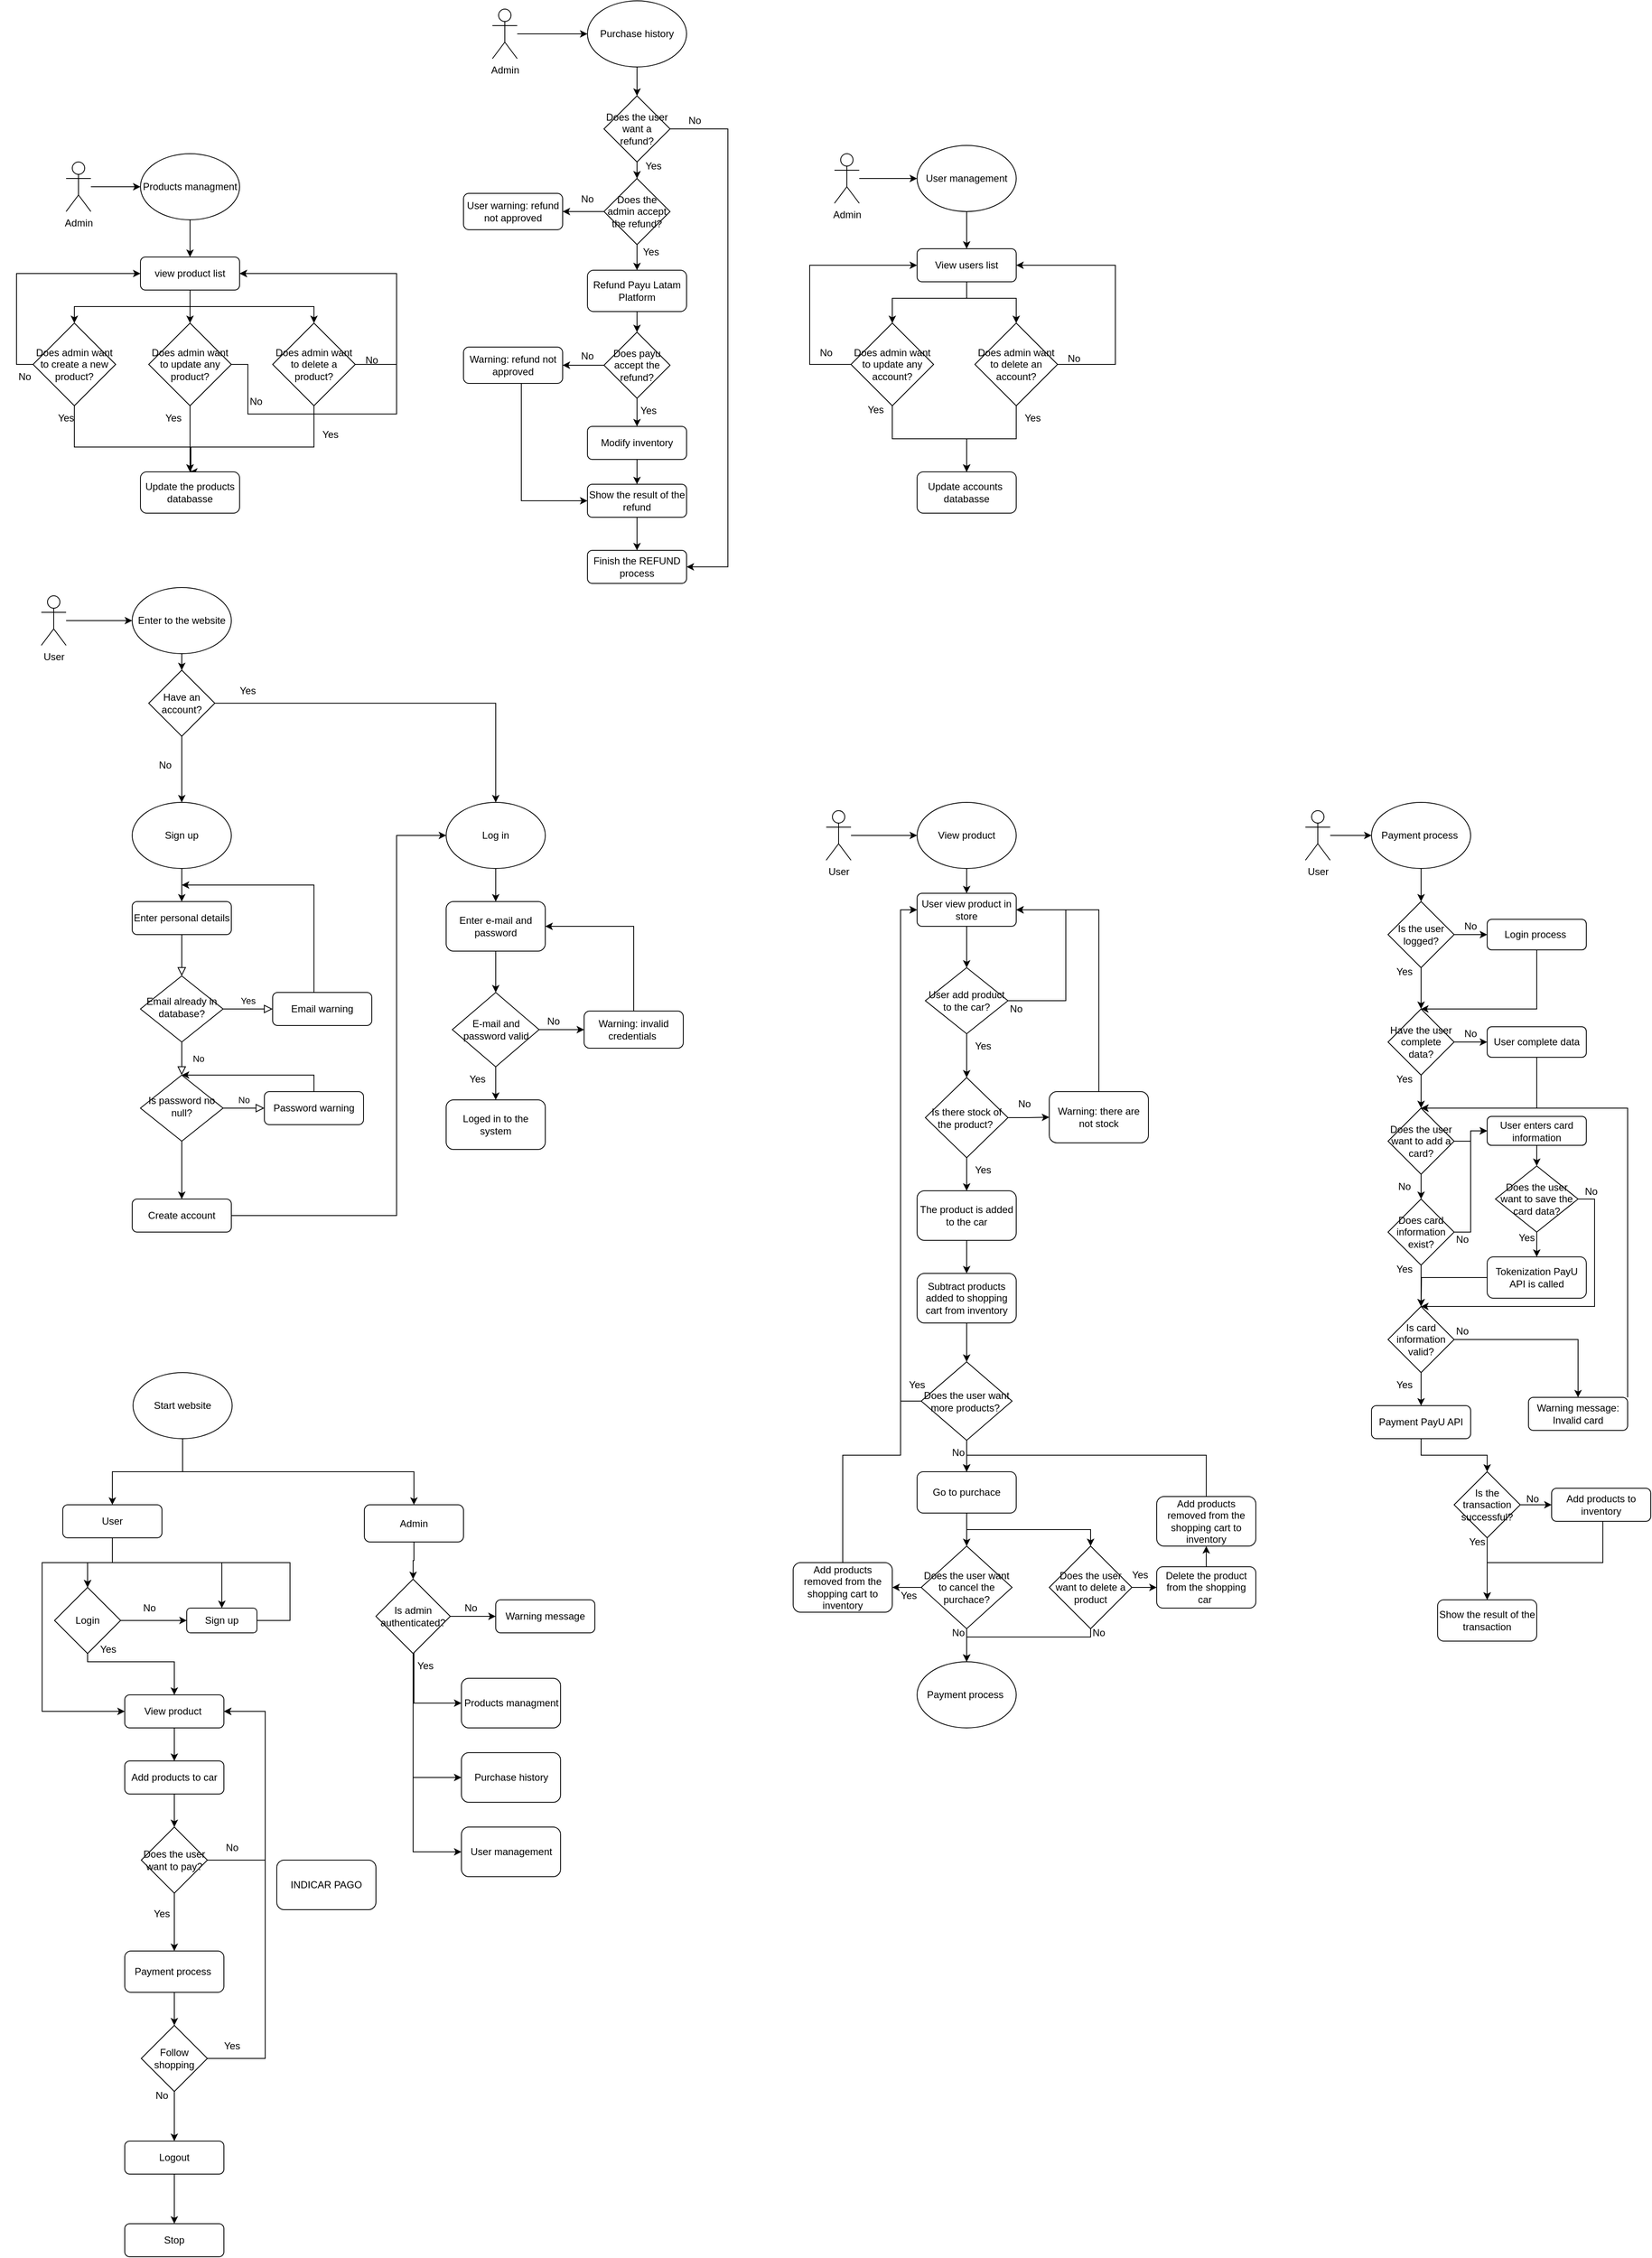 <mxfile version="23.1.1" type="github">
  <diagram id="C5RBs43oDa-KdzZeNtuy" name="Page-1">
    <mxGraphModel dx="2122" dy="2178" grid="1" gridSize="10" guides="1" tooltips="1" connect="1" arrows="1" fold="1" page="1" pageScale="1" pageWidth="827" pageHeight="1169" math="0" shadow="0">
      <root>
        <mxCell id="WIyWlLk6GJQsqaUBKTNV-0" />
        <mxCell id="WIyWlLk6GJQsqaUBKTNV-1" parent="WIyWlLk6GJQsqaUBKTNV-0" />
        <mxCell id="WIyWlLk6GJQsqaUBKTNV-2" value="" style="rounded=0;html=1;jettySize=auto;orthogonalLoop=1;fontSize=11;endArrow=block;endFill=0;endSize=8;strokeWidth=1;shadow=0;labelBackgroundColor=none;edgeStyle=orthogonalEdgeStyle;" parent="WIyWlLk6GJQsqaUBKTNV-1" source="WIyWlLk6GJQsqaUBKTNV-3" target="WIyWlLk6GJQsqaUBKTNV-6" edge="1">
          <mxGeometry relative="1" as="geometry" />
        </mxCell>
        <mxCell id="WIyWlLk6GJQsqaUBKTNV-3" value="Enter personal details" style="rounded=1;whiteSpace=wrap;html=1;fontSize=12;glass=0;strokeWidth=1;shadow=0;" parent="WIyWlLk6GJQsqaUBKTNV-1" vertex="1">
          <mxGeometry x="160" y="80" width="120" height="40" as="geometry" />
        </mxCell>
        <mxCell id="WIyWlLk6GJQsqaUBKTNV-4" value="No" style="rounded=0;html=1;jettySize=auto;orthogonalLoop=1;fontSize=11;endArrow=block;endFill=0;endSize=8;strokeWidth=1;shadow=0;labelBackgroundColor=none;edgeStyle=orthogonalEdgeStyle;" parent="WIyWlLk6GJQsqaUBKTNV-1" source="WIyWlLk6GJQsqaUBKTNV-6" target="WIyWlLk6GJQsqaUBKTNV-10" edge="1">
          <mxGeometry y="20" relative="1" as="geometry">
            <mxPoint as="offset" />
          </mxGeometry>
        </mxCell>
        <mxCell id="WIyWlLk6GJQsqaUBKTNV-5" value="Yes" style="edgeStyle=orthogonalEdgeStyle;rounded=0;html=1;jettySize=auto;orthogonalLoop=1;fontSize=11;endArrow=block;endFill=0;endSize=8;strokeWidth=1;shadow=0;labelBackgroundColor=none;" parent="WIyWlLk6GJQsqaUBKTNV-1" source="WIyWlLk6GJQsqaUBKTNV-6" target="WIyWlLk6GJQsqaUBKTNV-7" edge="1">
          <mxGeometry y="10" relative="1" as="geometry">
            <mxPoint as="offset" />
          </mxGeometry>
        </mxCell>
        <mxCell id="WIyWlLk6GJQsqaUBKTNV-6" value="Email already in database?" style="rhombus;whiteSpace=wrap;html=1;shadow=0;fontFamily=Helvetica;fontSize=12;align=center;strokeWidth=1;spacing=6;spacingTop=-4;" parent="WIyWlLk6GJQsqaUBKTNV-1" vertex="1">
          <mxGeometry x="170" y="170" width="100" height="80" as="geometry" />
        </mxCell>
        <mxCell id="2gWPq9agmT1vkIPWsxGO-7" style="edgeStyle=orthogonalEdgeStyle;rounded=0;orthogonalLoop=1;jettySize=auto;html=1;exitX=0.5;exitY=0;exitDx=0;exitDy=0;" edge="1" parent="WIyWlLk6GJQsqaUBKTNV-1" source="WIyWlLk6GJQsqaUBKTNV-7">
          <mxGeometry relative="1" as="geometry">
            <mxPoint x="220" y="60" as="targetPoint" />
            <Array as="points">
              <mxPoint x="380" y="60" />
            </Array>
          </mxGeometry>
        </mxCell>
        <mxCell id="WIyWlLk6GJQsqaUBKTNV-7" value="Email warning" style="rounded=1;whiteSpace=wrap;html=1;fontSize=12;glass=0;strokeWidth=1;shadow=0;" parent="WIyWlLk6GJQsqaUBKTNV-1" vertex="1">
          <mxGeometry x="330" y="190" width="120" height="40" as="geometry" />
        </mxCell>
        <mxCell id="WIyWlLk6GJQsqaUBKTNV-9" value="No" style="edgeStyle=orthogonalEdgeStyle;rounded=0;html=1;jettySize=auto;orthogonalLoop=1;fontSize=11;endArrow=block;endFill=0;endSize=8;strokeWidth=1;shadow=0;labelBackgroundColor=none;" parent="WIyWlLk6GJQsqaUBKTNV-1" source="WIyWlLk6GJQsqaUBKTNV-10" target="WIyWlLk6GJQsqaUBKTNV-12" edge="1">
          <mxGeometry y="10" relative="1" as="geometry">
            <mxPoint as="offset" />
          </mxGeometry>
        </mxCell>
        <mxCell id="2gWPq9agmT1vkIPWsxGO-172" value="" style="edgeStyle=orthogonalEdgeStyle;rounded=0;orthogonalLoop=1;jettySize=auto;html=1;" edge="1" parent="WIyWlLk6GJQsqaUBKTNV-1" source="WIyWlLk6GJQsqaUBKTNV-10" target="2gWPq9agmT1vkIPWsxGO-171">
          <mxGeometry relative="1" as="geometry" />
        </mxCell>
        <mxCell id="WIyWlLk6GJQsqaUBKTNV-10" value="Is password no null?" style="rhombus;whiteSpace=wrap;html=1;shadow=0;fontFamily=Helvetica;fontSize=12;align=center;strokeWidth=1;spacing=6;spacingTop=-4;" parent="WIyWlLk6GJQsqaUBKTNV-1" vertex="1">
          <mxGeometry x="170" y="290" width="100" height="80" as="geometry" />
        </mxCell>
        <mxCell id="2gWPq9agmT1vkIPWsxGO-3" style="edgeStyle=orthogonalEdgeStyle;rounded=0;orthogonalLoop=1;jettySize=auto;html=1;exitX=0.5;exitY=0;exitDx=0;exitDy=0;entryX=0.5;entryY=0;entryDx=0;entryDy=0;" edge="1" parent="WIyWlLk6GJQsqaUBKTNV-1" source="WIyWlLk6GJQsqaUBKTNV-12" target="WIyWlLk6GJQsqaUBKTNV-10">
          <mxGeometry relative="1" as="geometry" />
        </mxCell>
        <mxCell id="WIyWlLk6GJQsqaUBKTNV-12" value="Password warning" style="rounded=1;whiteSpace=wrap;html=1;fontSize=12;glass=0;strokeWidth=1;shadow=0;" parent="WIyWlLk6GJQsqaUBKTNV-1" vertex="1">
          <mxGeometry x="320" y="310" width="120" height="40" as="geometry" />
        </mxCell>
        <mxCell id="2gWPq9agmT1vkIPWsxGO-5" style="edgeStyle=orthogonalEdgeStyle;rounded=0;orthogonalLoop=1;jettySize=auto;html=1;exitX=0.5;exitY=1;exitDx=0;exitDy=0;entryX=0.5;entryY=0;entryDx=0;entryDy=0;" edge="1" parent="WIyWlLk6GJQsqaUBKTNV-1" source="2gWPq9agmT1vkIPWsxGO-0" target="WIyWlLk6GJQsqaUBKTNV-3">
          <mxGeometry relative="1" as="geometry" />
        </mxCell>
        <mxCell id="2gWPq9agmT1vkIPWsxGO-0" value="Sign up" style="ellipse;whiteSpace=wrap;html=1;" vertex="1" parent="WIyWlLk6GJQsqaUBKTNV-1">
          <mxGeometry x="160" y="-40" width="120" height="80" as="geometry" />
        </mxCell>
        <mxCell id="2gWPq9agmT1vkIPWsxGO-30" style="edgeStyle=orthogonalEdgeStyle;rounded=0;orthogonalLoop=1;jettySize=auto;html=1;entryX=0;entryY=0.5;entryDx=0;entryDy=0;" edge="1" parent="WIyWlLk6GJQsqaUBKTNV-1" target="2gWPq9agmT1vkIPWsxGO-10">
          <mxGeometry relative="1" as="geometry">
            <mxPoint x="280" y="470" as="sourcePoint" />
            <Array as="points">
              <mxPoint x="280" y="460" />
              <mxPoint x="480" y="460" />
              <mxPoint x="480" />
            </Array>
          </mxGeometry>
        </mxCell>
        <mxCell id="2gWPq9agmT1vkIPWsxGO-28" value="" style="edgeStyle=orthogonalEdgeStyle;rounded=0;orthogonalLoop=1;jettySize=auto;html=1;" edge="1" parent="WIyWlLk6GJQsqaUBKTNV-1" source="2gWPq9agmT1vkIPWsxGO-8" target="2gWPq9agmT1vkIPWsxGO-27">
          <mxGeometry relative="1" as="geometry" />
        </mxCell>
        <mxCell id="2gWPq9agmT1vkIPWsxGO-8" value="User" style="shape=umlActor;verticalLabelPosition=bottom;verticalAlign=top;html=1;outlineConnect=0;" vertex="1" parent="WIyWlLk6GJQsqaUBKTNV-1">
          <mxGeometry x="50" y="-290" width="30" height="60" as="geometry" />
        </mxCell>
        <mxCell id="2gWPq9agmT1vkIPWsxGO-14" value="" style="edgeStyle=orthogonalEdgeStyle;rounded=0;orthogonalLoop=1;jettySize=auto;html=1;" edge="1" parent="WIyWlLk6GJQsqaUBKTNV-1" source="2gWPq9agmT1vkIPWsxGO-10" target="2gWPq9agmT1vkIPWsxGO-13">
          <mxGeometry relative="1" as="geometry" />
        </mxCell>
        <mxCell id="2gWPq9agmT1vkIPWsxGO-10" value="Log in" style="ellipse;whiteSpace=wrap;html=1;" vertex="1" parent="WIyWlLk6GJQsqaUBKTNV-1">
          <mxGeometry x="540" y="-40" width="120" height="80" as="geometry" />
        </mxCell>
        <mxCell id="2gWPq9agmT1vkIPWsxGO-20" style="edgeStyle=orthogonalEdgeStyle;rounded=0;orthogonalLoop=1;jettySize=auto;html=1;exitX=0.5;exitY=1;exitDx=0;exitDy=0;entryX=0.5;entryY=0;entryDx=0;entryDy=0;" edge="1" parent="WIyWlLk6GJQsqaUBKTNV-1" source="2gWPq9agmT1vkIPWsxGO-12" target="2gWPq9agmT1vkIPWsxGO-16">
          <mxGeometry relative="1" as="geometry" />
        </mxCell>
        <mxCell id="2gWPq9agmT1vkIPWsxGO-23" value="" style="edgeStyle=orthogonalEdgeStyle;rounded=0;orthogonalLoop=1;jettySize=auto;html=1;" edge="1" parent="WIyWlLk6GJQsqaUBKTNV-1" source="2gWPq9agmT1vkIPWsxGO-12" target="2gWPq9agmT1vkIPWsxGO-22">
          <mxGeometry relative="1" as="geometry" />
        </mxCell>
        <mxCell id="2gWPq9agmT1vkIPWsxGO-12" value="E-mail and password valid" style="rhombus;whiteSpace=wrap;html=1;" vertex="1" parent="WIyWlLk6GJQsqaUBKTNV-1">
          <mxGeometry x="547.5" y="190" width="105" height="90" as="geometry" />
        </mxCell>
        <mxCell id="2gWPq9agmT1vkIPWsxGO-15" value="" style="edgeStyle=orthogonalEdgeStyle;rounded=0;orthogonalLoop=1;jettySize=auto;html=1;" edge="1" parent="WIyWlLk6GJQsqaUBKTNV-1" source="2gWPq9agmT1vkIPWsxGO-13" target="2gWPq9agmT1vkIPWsxGO-12">
          <mxGeometry relative="1" as="geometry" />
        </mxCell>
        <mxCell id="2gWPq9agmT1vkIPWsxGO-13" value="Enter e-mail and password" style="rounded=1;whiteSpace=wrap;html=1;" vertex="1" parent="WIyWlLk6GJQsqaUBKTNV-1">
          <mxGeometry x="540" y="80" width="120" height="60" as="geometry" />
        </mxCell>
        <mxCell id="2gWPq9agmT1vkIPWsxGO-16" value="Loged in to the system" style="rounded=1;whiteSpace=wrap;html=1;" vertex="1" parent="WIyWlLk6GJQsqaUBKTNV-1">
          <mxGeometry x="540" y="320" width="120" height="60" as="geometry" />
        </mxCell>
        <mxCell id="2gWPq9agmT1vkIPWsxGO-21" value="Yes" style="text;html=1;strokeColor=none;fillColor=none;align=center;verticalAlign=middle;whiteSpace=wrap;rounded=0;" vertex="1" parent="WIyWlLk6GJQsqaUBKTNV-1">
          <mxGeometry x="547.5" y="280" width="60" height="30" as="geometry" />
        </mxCell>
        <mxCell id="2gWPq9agmT1vkIPWsxGO-24" style="edgeStyle=orthogonalEdgeStyle;rounded=0;orthogonalLoop=1;jettySize=auto;html=1;exitX=0.5;exitY=0;exitDx=0;exitDy=0;entryX=1;entryY=0.5;entryDx=0;entryDy=0;" edge="1" parent="WIyWlLk6GJQsqaUBKTNV-1" source="2gWPq9agmT1vkIPWsxGO-22" target="2gWPq9agmT1vkIPWsxGO-13">
          <mxGeometry relative="1" as="geometry" />
        </mxCell>
        <mxCell id="2gWPq9agmT1vkIPWsxGO-22" value="Warning: invalid credentials&amp;nbsp;" style="rounded=1;whiteSpace=wrap;html=1;" vertex="1" parent="WIyWlLk6GJQsqaUBKTNV-1">
          <mxGeometry x="707" y="212.5" width="120" height="45" as="geometry" />
        </mxCell>
        <mxCell id="2gWPq9agmT1vkIPWsxGO-32" value="" style="edgeStyle=orthogonalEdgeStyle;rounded=0;orthogonalLoop=1;jettySize=auto;html=1;" edge="1" parent="WIyWlLk6GJQsqaUBKTNV-1" source="2gWPq9agmT1vkIPWsxGO-27" target="2gWPq9agmT1vkIPWsxGO-29">
          <mxGeometry relative="1" as="geometry" />
        </mxCell>
        <mxCell id="2gWPq9agmT1vkIPWsxGO-27" value="Enter to the website" style="ellipse;whiteSpace=wrap;html=1;" vertex="1" parent="WIyWlLk6GJQsqaUBKTNV-1">
          <mxGeometry x="160" y="-300" width="120" height="80" as="geometry" />
        </mxCell>
        <mxCell id="2gWPq9agmT1vkIPWsxGO-31" style="edgeStyle=orthogonalEdgeStyle;rounded=0;orthogonalLoop=1;jettySize=auto;html=1;" edge="1" parent="WIyWlLk6GJQsqaUBKTNV-1" source="2gWPq9agmT1vkIPWsxGO-29" target="2gWPq9agmT1vkIPWsxGO-0">
          <mxGeometry relative="1" as="geometry" />
        </mxCell>
        <mxCell id="2gWPq9agmT1vkIPWsxGO-37" style="edgeStyle=orthogonalEdgeStyle;rounded=0;orthogonalLoop=1;jettySize=auto;html=1;entryX=0.5;entryY=0;entryDx=0;entryDy=0;" edge="1" parent="WIyWlLk6GJQsqaUBKTNV-1" source="2gWPq9agmT1vkIPWsxGO-29" target="2gWPq9agmT1vkIPWsxGO-10">
          <mxGeometry relative="1" as="geometry" />
        </mxCell>
        <mxCell id="2gWPq9agmT1vkIPWsxGO-29" value="Have an account?" style="rhombus;whiteSpace=wrap;html=1;" vertex="1" parent="WIyWlLk6GJQsqaUBKTNV-1">
          <mxGeometry x="180" y="-200" width="80" height="80" as="geometry" />
        </mxCell>
        <mxCell id="2gWPq9agmT1vkIPWsxGO-35" value="No" style="text;html=1;strokeColor=none;fillColor=none;align=center;verticalAlign=middle;whiteSpace=wrap;rounded=0;" vertex="1" parent="WIyWlLk6GJQsqaUBKTNV-1">
          <mxGeometry x="170" y="-100" width="60" height="30" as="geometry" />
        </mxCell>
        <mxCell id="2gWPq9agmT1vkIPWsxGO-36" value="Yes" style="text;html=1;strokeColor=none;fillColor=none;align=center;verticalAlign=middle;whiteSpace=wrap;rounded=0;" vertex="1" parent="WIyWlLk6GJQsqaUBKTNV-1">
          <mxGeometry x="270" y="-190" width="60" height="30" as="geometry" />
        </mxCell>
        <mxCell id="2gWPq9agmT1vkIPWsxGO-47" value="" style="edgeStyle=orthogonalEdgeStyle;rounded=0;orthogonalLoop=1;jettySize=auto;html=1;" edge="1" parent="WIyWlLk6GJQsqaUBKTNV-1" source="2gWPq9agmT1vkIPWsxGO-38" target="2gWPq9agmT1vkIPWsxGO-46">
          <mxGeometry relative="1" as="geometry" />
        </mxCell>
        <mxCell id="2gWPq9agmT1vkIPWsxGO-38" value="View product" style="ellipse;whiteSpace=wrap;html=1;" vertex="1" parent="WIyWlLk6GJQsqaUBKTNV-1">
          <mxGeometry x="1110" y="-40" width="120" height="80" as="geometry" />
        </mxCell>
        <mxCell id="2gWPq9agmT1vkIPWsxGO-49" value="" style="edgeStyle=orthogonalEdgeStyle;rounded=0;orthogonalLoop=1;jettySize=auto;html=1;" edge="1" parent="WIyWlLk6GJQsqaUBKTNV-1" source="2gWPq9agmT1vkIPWsxGO-39" target="2gWPq9agmT1vkIPWsxGO-43">
          <mxGeometry relative="1" as="geometry" />
        </mxCell>
        <mxCell id="2gWPq9agmT1vkIPWsxGO-50" style="edgeStyle=orthogonalEdgeStyle;rounded=0;orthogonalLoop=1;jettySize=auto;html=1;exitX=1;exitY=0.5;exitDx=0;exitDy=0;entryX=1;entryY=0.5;entryDx=0;entryDy=0;" edge="1" parent="WIyWlLk6GJQsqaUBKTNV-1" source="2gWPq9agmT1vkIPWsxGO-39" target="2gWPq9agmT1vkIPWsxGO-46">
          <mxGeometry relative="1" as="geometry">
            <Array as="points">
              <mxPoint x="1290" y="200" />
              <mxPoint x="1290" y="90" />
            </Array>
          </mxGeometry>
        </mxCell>
        <mxCell id="2gWPq9agmT1vkIPWsxGO-39" value="User add product to the car?" style="rhombus;whiteSpace=wrap;html=1;" vertex="1" parent="WIyWlLk6GJQsqaUBKTNV-1">
          <mxGeometry x="1120" y="160" width="100" height="80" as="geometry" />
        </mxCell>
        <mxCell id="2gWPq9agmT1vkIPWsxGO-45" value="" style="edgeStyle=orthogonalEdgeStyle;rounded=0;orthogonalLoop=1;jettySize=auto;html=1;" edge="1" parent="WIyWlLk6GJQsqaUBKTNV-1" source="2gWPq9agmT1vkIPWsxGO-43" target="2gWPq9agmT1vkIPWsxGO-44">
          <mxGeometry relative="1" as="geometry" />
        </mxCell>
        <mxCell id="2gWPq9agmT1vkIPWsxGO-56" value="" style="edgeStyle=orthogonalEdgeStyle;rounded=0;orthogonalLoop=1;jettySize=auto;html=1;" edge="1" parent="WIyWlLk6GJQsqaUBKTNV-1" source="2gWPq9agmT1vkIPWsxGO-43" target="2gWPq9agmT1vkIPWsxGO-55">
          <mxGeometry relative="1" as="geometry" />
        </mxCell>
        <mxCell id="2gWPq9agmT1vkIPWsxGO-43" value="Is there stock of the product?&amp;nbsp;" style="rhombus;whiteSpace=wrap;html=1;" vertex="1" parent="WIyWlLk6GJQsqaUBKTNV-1">
          <mxGeometry x="1120" y="293" width="100" height="97" as="geometry" />
        </mxCell>
        <mxCell id="2gWPq9agmT1vkIPWsxGO-51" style="edgeStyle=orthogonalEdgeStyle;rounded=0;orthogonalLoop=1;jettySize=auto;html=1;exitX=0.5;exitY=0;exitDx=0;exitDy=0;entryX=1;entryY=0.5;entryDx=0;entryDy=0;" edge="1" parent="WIyWlLk6GJQsqaUBKTNV-1" source="2gWPq9agmT1vkIPWsxGO-44" target="2gWPq9agmT1vkIPWsxGO-46">
          <mxGeometry relative="1" as="geometry">
            <mxPoint x="1240" y="90" as="targetPoint" />
            <Array as="points">
              <mxPoint x="1330" y="90" />
            </Array>
          </mxGeometry>
        </mxCell>
        <mxCell id="2gWPq9agmT1vkIPWsxGO-44" value="Warning: there are not stock" style="rounded=1;whiteSpace=wrap;html=1;" vertex="1" parent="WIyWlLk6GJQsqaUBKTNV-1">
          <mxGeometry x="1270" y="310" width="120" height="62" as="geometry" />
        </mxCell>
        <mxCell id="2gWPq9agmT1vkIPWsxGO-48" value="" style="edgeStyle=orthogonalEdgeStyle;rounded=0;orthogonalLoop=1;jettySize=auto;html=1;" edge="1" parent="WIyWlLk6GJQsqaUBKTNV-1" source="2gWPq9agmT1vkIPWsxGO-46" target="2gWPq9agmT1vkIPWsxGO-39">
          <mxGeometry relative="1" as="geometry" />
        </mxCell>
        <mxCell id="2gWPq9agmT1vkIPWsxGO-46" value="User view product in store" style="rounded=1;whiteSpace=wrap;html=1;" vertex="1" parent="WIyWlLk6GJQsqaUBKTNV-1">
          <mxGeometry x="1110" y="70" width="120" height="40" as="geometry" />
        </mxCell>
        <mxCell id="2gWPq9agmT1vkIPWsxGO-52" value="No" style="text;html=1;strokeColor=none;fillColor=none;align=center;verticalAlign=middle;whiteSpace=wrap;rounded=0;" vertex="1" parent="WIyWlLk6GJQsqaUBKTNV-1">
          <mxGeometry x="1200" y="195" width="60" height="30" as="geometry" />
        </mxCell>
        <mxCell id="2gWPq9agmT1vkIPWsxGO-53" value="No" style="text;html=1;strokeColor=none;fillColor=none;align=center;verticalAlign=middle;whiteSpace=wrap;rounded=0;" vertex="1" parent="WIyWlLk6GJQsqaUBKTNV-1">
          <mxGeometry x="640" y="210" width="60" height="30" as="geometry" />
        </mxCell>
        <mxCell id="2gWPq9agmT1vkIPWsxGO-54" value="No" style="text;html=1;strokeColor=none;fillColor=none;align=center;verticalAlign=middle;whiteSpace=wrap;rounded=0;" vertex="1" parent="WIyWlLk6GJQsqaUBKTNV-1">
          <mxGeometry x="1210" y="310" width="60" height="30" as="geometry" />
        </mxCell>
        <mxCell id="2gWPq9agmT1vkIPWsxGO-349" value="" style="edgeStyle=orthogonalEdgeStyle;rounded=0;orthogonalLoop=1;jettySize=auto;html=1;" edge="1" parent="WIyWlLk6GJQsqaUBKTNV-1" source="2gWPq9agmT1vkIPWsxGO-55" target="2gWPq9agmT1vkIPWsxGO-348">
          <mxGeometry relative="1" as="geometry" />
        </mxCell>
        <mxCell id="2gWPq9agmT1vkIPWsxGO-55" value="The product is added to the car" style="rounded=1;whiteSpace=wrap;html=1;" vertex="1" parent="WIyWlLk6GJQsqaUBKTNV-1">
          <mxGeometry x="1110" y="430" width="120" height="60" as="geometry" />
        </mxCell>
        <mxCell id="2gWPq9agmT1vkIPWsxGO-58" style="edgeStyle=orthogonalEdgeStyle;rounded=0;orthogonalLoop=1;jettySize=auto;html=1;exitX=0;exitY=0.5;exitDx=0;exitDy=0;entryX=0;entryY=0.5;entryDx=0;entryDy=0;" edge="1" parent="WIyWlLk6GJQsqaUBKTNV-1" source="2gWPq9agmT1vkIPWsxGO-57" target="2gWPq9agmT1vkIPWsxGO-46">
          <mxGeometry relative="1" as="geometry" />
        </mxCell>
        <mxCell id="2gWPq9agmT1vkIPWsxGO-66" value="" style="edgeStyle=orthogonalEdgeStyle;rounded=0;orthogonalLoop=1;jettySize=auto;html=1;" edge="1" parent="WIyWlLk6GJQsqaUBKTNV-1" source="2gWPq9agmT1vkIPWsxGO-57" target="2gWPq9agmT1vkIPWsxGO-65">
          <mxGeometry relative="1" as="geometry" />
        </mxCell>
        <mxCell id="2gWPq9agmT1vkIPWsxGO-57" value="Does the user want more products?&amp;nbsp;" style="rhombus;whiteSpace=wrap;html=1;" vertex="1" parent="WIyWlLk6GJQsqaUBKTNV-1">
          <mxGeometry x="1115" y="637" width="110" height="95" as="geometry" />
        </mxCell>
        <mxCell id="2gWPq9agmT1vkIPWsxGO-59" value="Yes" style="text;html=1;strokeColor=none;fillColor=none;align=center;verticalAlign=middle;whiteSpace=wrap;rounded=0;" vertex="1" parent="WIyWlLk6GJQsqaUBKTNV-1">
          <mxGeometry x="1160" y="390" width="60" height="30" as="geometry" />
        </mxCell>
        <mxCell id="2gWPq9agmT1vkIPWsxGO-60" value="Yes" style="text;html=1;strokeColor=none;fillColor=none;align=center;verticalAlign=middle;whiteSpace=wrap;rounded=0;" vertex="1" parent="WIyWlLk6GJQsqaUBKTNV-1">
          <mxGeometry x="1080" y="650" width="60" height="30" as="geometry" />
        </mxCell>
        <mxCell id="2gWPq9agmT1vkIPWsxGO-61" value="Yes" style="text;html=1;strokeColor=none;fillColor=none;align=center;verticalAlign=middle;whiteSpace=wrap;rounded=0;" vertex="1" parent="WIyWlLk6GJQsqaUBKTNV-1">
          <mxGeometry x="1160" y="240" width="60" height="30" as="geometry" />
        </mxCell>
        <mxCell id="2gWPq9agmT1vkIPWsxGO-69" value="" style="edgeStyle=orthogonalEdgeStyle;rounded=0;orthogonalLoop=1;jettySize=auto;html=1;" edge="1" parent="WIyWlLk6GJQsqaUBKTNV-1" source="2gWPq9agmT1vkIPWsxGO-65" target="2gWPq9agmT1vkIPWsxGO-68">
          <mxGeometry relative="1" as="geometry" />
        </mxCell>
        <mxCell id="2gWPq9agmT1vkIPWsxGO-164" style="edgeStyle=orthogonalEdgeStyle;rounded=0;orthogonalLoop=1;jettySize=auto;html=1;entryX=0.5;entryY=0;entryDx=0;entryDy=0;" edge="1" parent="WIyWlLk6GJQsqaUBKTNV-1" source="2gWPq9agmT1vkIPWsxGO-65" target="2gWPq9agmT1vkIPWsxGO-163">
          <mxGeometry relative="1" as="geometry">
            <Array as="points">
              <mxPoint x="1170" y="840" />
              <mxPoint x="1320" y="840" />
            </Array>
          </mxGeometry>
        </mxCell>
        <mxCell id="2gWPq9agmT1vkIPWsxGO-65" value="Go to purchace" style="rounded=1;whiteSpace=wrap;html=1;" vertex="1" parent="WIyWlLk6GJQsqaUBKTNV-1">
          <mxGeometry x="1110" y="770" width="120" height="50" as="geometry" />
        </mxCell>
        <mxCell id="2gWPq9agmT1vkIPWsxGO-67" value="No" style="text;html=1;strokeColor=none;fillColor=none;align=center;verticalAlign=middle;whiteSpace=wrap;rounded=0;" vertex="1" parent="WIyWlLk6GJQsqaUBKTNV-1">
          <mxGeometry x="1130" y="732" width="60" height="30" as="geometry" />
        </mxCell>
        <mxCell id="2gWPq9agmT1vkIPWsxGO-71" value="" style="edgeStyle=orthogonalEdgeStyle;rounded=0;orthogonalLoop=1;jettySize=auto;html=1;" edge="1" parent="WIyWlLk6GJQsqaUBKTNV-1" source="2gWPq9agmT1vkIPWsxGO-68" target="2gWPq9agmT1vkIPWsxGO-70">
          <mxGeometry relative="1" as="geometry" />
        </mxCell>
        <mxCell id="2gWPq9agmT1vkIPWsxGO-358" value="" style="edgeStyle=orthogonalEdgeStyle;rounded=0;orthogonalLoop=1;jettySize=auto;html=1;" edge="1" parent="WIyWlLk6GJQsqaUBKTNV-1" source="2gWPq9agmT1vkIPWsxGO-68" target="2gWPq9agmT1vkIPWsxGO-357">
          <mxGeometry relative="1" as="geometry" />
        </mxCell>
        <mxCell id="2gWPq9agmT1vkIPWsxGO-68" value="Does the user want to cancel the purchace?" style="rhombus;whiteSpace=wrap;html=1;" vertex="1" parent="WIyWlLk6GJQsqaUBKTNV-1">
          <mxGeometry x="1115" y="860" width="110" height="100" as="geometry" />
        </mxCell>
        <mxCell id="2gWPq9agmT1vkIPWsxGO-70" value="Payment process&amp;nbsp;" style="ellipse;whiteSpace=wrap;html=1;" vertex="1" parent="WIyWlLk6GJQsqaUBKTNV-1">
          <mxGeometry x="1110" y="1000" width="120" height="80" as="geometry" />
        </mxCell>
        <mxCell id="2gWPq9agmT1vkIPWsxGO-72" value="No" style="text;html=1;strokeColor=none;fillColor=none;align=center;verticalAlign=middle;whiteSpace=wrap;rounded=0;" vertex="1" parent="WIyWlLk6GJQsqaUBKTNV-1">
          <mxGeometry x="1130" y="950" width="60" height="30" as="geometry" />
        </mxCell>
        <mxCell id="2gWPq9agmT1vkIPWsxGO-84" value="" style="edgeStyle=orthogonalEdgeStyle;rounded=0;orthogonalLoop=1;jettySize=auto;html=1;" edge="1" parent="WIyWlLk6GJQsqaUBKTNV-1" source="2gWPq9agmT1vkIPWsxGO-75" target="2gWPq9agmT1vkIPWsxGO-77">
          <mxGeometry relative="1" as="geometry" />
        </mxCell>
        <mxCell id="2gWPq9agmT1vkIPWsxGO-75" value="Payment process&amp;nbsp;" style="ellipse;whiteSpace=wrap;html=1;" vertex="1" parent="WIyWlLk6GJQsqaUBKTNV-1">
          <mxGeometry x="1660" y="-40" width="120" height="80" as="geometry" />
        </mxCell>
        <mxCell id="2gWPq9agmT1vkIPWsxGO-83" value="" style="edgeStyle=orthogonalEdgeStyle;rounded=0;orthogonalLoop=1;jettySize=auto;html=1;" edge="1" parent="WIyWlLk6GJQsqaUBKTNV-1" source="2gWPq9agmT1vkIPWsxGO-77" target="2gWPq9agmT1vkIPWsxGO-80">
          <mxGeometry relative="1" as="geometry" />
        </mxCell>
        <mxCell id="2gWPq9agmT1vkIPWsxGO-86" value="" style="edgeStyle=orthogonalEdgeStyle;rounded=0;orthogonalLoop=1;jettySize=auto;html=1;" edge="1" parent="WIyWlLk6GJQsqaUBKTNV-1" source="2gWPq9agmT1vkIPWsxGO-77" target="2gWPq9agmT1vkIPWsxGO-85">
          <mxGeometry relative="1" as="geometry" />
        </mxCell>
        <mxCell id="2gWPq9agmT1vkIPWsxGO-77" value="Is the user logged?" style="rhombus;whiteSpace=wrap;html=1;" vertex="1" parent="WIyWlLk6GJQsqaUBKTNV-1">
          <mxGeometry x="1680" y="80" width="80" height="80" as="geometry" />
        </mxCell>
        <mxCell id="2gWPq9agmT1vkIPWsxGO-79" value="Yes" style="text;html=1;strokeColor=none;fillColor=none;align=center;verticalAlign=middle;whiteSpace=wrap;rounded=0;" vertex="1" parent="WIyWlLk6GJQsqaUBKTNV-1">
          <mxGeometry x="1070" y="905" width="60" height="30" as="geometry" />
        </mxCell>
        <mxCell id="2gWPq9agmT1vkIPWsxGO-90" style="edgeStyle=orthogonalEdgeStyle;rounded=0;orthogonalLoop=1;jettySize=auto;html=1;entryX=0.5;entryY=0;entryDx=0;entryDy=0;" edge="1" parent="WIyWlLk6GJQsqaUBKTNV-1" source="2gWPq9agmT1vkIPWsxGO-80" target="2gWPq9agmT1vkIPWsxGO-85">
          <mxGeometry relative="1" as="geometry">
            <Array as="points">
              <mxPoint x="1860" y="210" />
            </Array>
          </mxGeometry>
        </mxCell>
        <mxCell id="2gWPq9agmT1vkIPWsxGO-80" value="Login process&amp;nbsp;" style="rounded=1;whiteSpace=wrap;html=1;" vertex="1" parent="WIyWlLk6GJQsqaUBKTNV-1">
          <mxGeometry x="1800" y="101.5" width="120" height="37" as="geometry" />
        </mxCell>
        <mxCell id="2gWPq9agmT1vkIPWsxGO-91" value="" style="edgeStyle=orthogonalEdgeStyle;rounded=0;orthogonalLoop=1;jettySize=auto;html=1;" edge="1" parent="WIyWlLk6GJQsqaUBKTNV-1" source="2gWPq9agmT1vkIPWsxGO-85" target="2gWPq9agmT1vkIPWsxGO-89">
          <mxGeometry relative="1" as="geometry" />
        </mxCell>
        <mxCell id="2gWPq9agmT1vkIPWsxGO-96" value="" style="edgeStyle=orthogonalEdgeStyle;rounded=0;orthogonalLoop=1;jettySize=auto;html=1;" edge="1" parent="WIyWlLk6GJQsqaUBKTNV-1" source="2gWPq9agmT1vkIPWsxGO-85" target="2gWPq9agmT1vkIPWsxGO-92">
          <mxGeometry relative="1" as="geometry" />
        </mxCell>
        <mxCell id="2gWPq9agmT1vkIPWsxGO-85" value="Have the user complete data?" style="rhombus;whiteSpace=wrap;html=1;" vertex="1" parent="WIyWlLk6GJQsqaUBKTNV-1">
          <mxGeometry x="1680" y="210" width="80" height="80" as="geometry" />
        </mxCell>
        <mxCell id="2gWPq9agmT1vkIPWsxGO-87" value="No" style="text;html=1;strokeColor=none;fillColor=none;align=center;verticalAlign=middle;whiteSpace=wrap;rounded=0;" vertex="1" parent="WIyWlLk6GJQsqaUBKTNV-1">
          <mxGeometry x="1750" y="95" width="60" height="30" as="geometry" />
        </mxCell>
        <mxCell id="2gWPq9agmT1vkIPWsxGO-97" style="edgeStyle=orthogonalEdgeStyle;rounded=0;orthogonalLoop=1;jettySize=auto;html=1;entryX=0.5;entryY=0;entryDx=0;entryDy=0;" edge="1" parent="WIyWlLk6GJQsqaUBKTNV-1" source="2gWPq9agmT1vkIPWsxGO-89" target="2gWPq9agmT1vkIPWsxGO-92">
          <mxGeometry relative="1" as="geometry">
            <Array as="points">
              <mxPoint x="1860" y="330" />
            </Array>
          </mxGeometry>
        </mxCell>
        <mxCell id="2gWPq9agmT1vkIPWsxGO-89" value="User complete data" style="rounded=1;whiteSpace=wrap;html=1;" vertex="1" parent="WIyWlLk6GJQsqaUBKTNV-1">
          <mxGeometry x="1800" y="231.5" width="120" height="37" as="geometry" />
        </mxCell>
        <mxCell id="2gWPq9agmT1vkIPWsxGO-95" value="" style="edgeStyle=orthogonalEdgeStyle;rounded=0;orthogonalLoop=1;jettySize=auto;html=1;" edge="1" parent="WIyWlLk6GJQsqaUBKTNV-1" source="2gWPq9agmT1vkIPWsxGO-92" target="2gWPq9agmT1vkIPWsxGO-93">
          <mxGeometry relative="1" as="geometry" />
        </mxCell>
        <mxCell id="2gWPq9agmT1vkIPWsxGO-103" value="" style="edgeStyle=orthogonalEdgeStyle;rounded=0;orthogonalLoop=1;jettySize=auto;html=1;" edge="1" parent="WIyWlLk6GJQsqaUBKTNV-1" source="2gWPq9agmT1vkIPWsxGO-92">
          <mxGeometry relative="1" as="geometry">
            <mxPoint x="1720" y="440" as="targetPoint" />
          </mxGeometry>
        </mxCell>
        <mxCell id="2gWPq9agmT1vkIPWsxGO-92" value="Does the user want to add a card?" style="rhombus;whiteSpace=wrap;html=1;" vertex="1" parent="WIyWlLk6GJQsqaUBKTNV-1">
          <mxGeometry x="1680" y="330" width="80" height="80" as="geometry" />
        </mxCell>
        <mxCell id="2gWPq9agmT1vkIPWsxGO-366" value="" style="edgeStyle=orthogonalEdgeStyle;rounded=0;orthogonalLoop=1;jettySize=auto;html=1;" edge="1" parent="WIyWlLk6GJQsqaUBKTNV-1" source="2gWPq9agmT1vkIPWsxGO-93" target="2gWPq9agmT1vkIPWsxGO-361">
          <mxGeometry relative="1" as="geometry" />
        </mxCell>
        <mxCell id="2gWPq9agmT1vkIPWsxGO-93" value="User enters card information" style="rounded=1;whiteSpace=wrap;html=1;" vertex="1" parent="WIyWlLk6GJQsqaUBKTNV-1">
          <mxGeometry x="1800" y="340" width="120" height="35" as="geometry" />
        </mxCell>
        <mxCell id="2gWPq9agmT1vkIPWsxGO-98" value="No" style="text;html=1;strokeColor=none;fillColor=none;align=center;verticalAlign=middle;whiteSpace=wrap;rounded=0;" vertex="1" parent="WIyWlLk6GJQsqaUBKTNV-1">
          <mxGeometry x="1750" y="225" width="60" height="30" as="geometry" />
        </mxCell>
        <mxCell id="2gWPq9agmT1vkIPWsxGO-100" value="No" style="text;html=1;strokeColor=none;fillColor=none;align=center;verticalAlign=middle;whiteSpace=wrap;rounded=0;" vertex="1" parent="WIyWlLk6GJQsqaUBKTNV-1">
          <mxGeometry x="1670" y="410" width="60" height="30" as="geometry" />
        </mxCell>
        <mxCell id="2gWPq9agmT1vkIPWsxGO-367" style="edgeStyle=orthogonalEdgeStyle;rounded=0;orthogonalLoop=1;jettySize=auto;html=1;" edge="1" parent="WIyWlLk6GJQsqaUBKTNV-1" source="2gWPq9agmT1vkIPWsxGO-106">
          <mxGeometry relative="1" as="geometry">
            <mxPoint x="1720" y="570" as="targetPoint" />
          </mxGeometry>
        </mxCell>
        <mxCell id="2gWPq9agmT1vkIPWsxGO-106" value="Tokenization PayU API is called" style="rounded=1;whiteSpace=wrap;html=1;" vertex="1" parent="WIyWlLk6GJQsqaUBKTNV-1">
          <mxGeometry x="1800" y="510" width="120" height="50" as="geometry" />
        </mxCell>
        <mxCell id="2gWPq9agmT1vkIPWsxGO-114" value="" style="edgeStyle=orthogonalEdgeStyle;rounded=0;orthogonalLoop=1;jettySize=auto;html=1;" edge="1" parent="WIyWlLk6GJQsqaUBKTNV-1" source="2gWPq9agmT1vkIPWsxGO-109" target="2gWPq9agmT1vkIPWsxGO-112">
          <mxGeometry relative="1" as="geometry" />
        </mxCell>
        <mxCell id="2gWPq9agmT1vkIPWsxGO-371" style="edgeStyle=orthogonalEdgeStyle;rounded=0;orthogonalLoop=1;jettySize=auto;html=1;entryX=0;entryY=0.5;entryDx=0;entryDy=0;" edge="1" parent="WIyWlLk6GJQsqaUBKTNV-1" source="2gWPq9agmT1vkIPWsxGO-109" target="2gWPq9agmT1vkIPWsxGO-93">
          <mxGeometry relative="1" as="geometry" />
        </mxCell>
        <mxCell id="2gWPq9agmT1vkIPWsxGO-109" value="Does card information exist?" style="rhombus;whiteSpace=wrap;html=1;" vertex="1" parent="WIyWlLk6GJQsqaUBKTNV-1">
          <mxGeometry x="1680" y="440" width="80" height="80" as="geometry" />
        </mxCell>
        <mxCell id="2gWPq9agmT1vkIPWsxGO-115" value="" style="edgeStyle=orthogonalEdgeStyle;rounded=0;orthogonalLoop=1;jettySize=auto;html=1;" edge="1" parent="WIyWlLk6GJQsqaUBKTNV-1" source="2gWPq9agmT1vkIPWsxGO-112" target="2gWPq9agmT1vkIPWsxGO-113">
          <mxGeometry relative="1" as="geometry" />
        </mxCell>
        <mxCell id="2gWPq9agmT1vkIPWsxGO-123" value="" style="edgeStyle=orthogonalEdgeStyle;rounded=0;orthogonalLoop=1;jettySize=auto;html=1;" edge="1" parent="WIyWlLk6GJQsqaUBKTNV-1" source="2gWPq9agmT1vkIPWsxGO-112" target="2gWPq9agmT1vkIPWsxGO-121">
          <mxGeometry relative="1" as="geometry" />
        </mxCell>
        <mxCell id="2gWPq9agmT1vkIPWsxGO-112" value="Is card information valid?" style="rhombus;whiteSpace=wrap;html=1;" vertex="1" parent="WIyWlLk6GJQsqaUBKTNV-1">
          <mxGeometry x="1680" y="570" width="80" height="80" as="geometry" />
        </mxCell>
        <mxCell id="2gWPq9agmT1vkIPWsxGO-372" style="edgeStyle=orthogonalEdgeStyle;rounded=0;orthogonalLoop=1;jettySize=auto;html=1;" edge="1" parent="WIyWlLk6GJQsqaUBKTNV-1" source="2gWPq9agmT1vkIPWsxGO-113" target="2gWPq9agmT1vkIPWsxGO-254">
          <mxGeometry relative="1" as="geometry" />
        </mxCell>
        <mxCell id="2gWPq9agmT1vkIPWsxGO-113" value="Payment PayU API" style="rounded=1;whiteSpace=wrap;html=1;" vertex="1" parent="WIyWlLk6GJQsqaUBKTNV-1">
          <mxGeometry x="1660" y="690" width="120" height="40" as="geometry" />
        </mxCell>
        <mxCell id="2gWPq9agmT1vkIPWsxGO-116" style="edgeStyle=orthogonalEdgeStyle;rounded=0;orthogonalLoop=1;jettySize=auto;html=1;exitX=0.5;exitY=1;exitDx=0;exitDy=0;" edge="1" parent="WIyWlLk6GJQsqaUBKTNV-1" source="2gWPq9agmT1vkIPWsxGO-100" target="2gWPq9agmT1vkIPWsxGO-100">
          <mxGeometry relative="1" as="geometry" />
        </mxCell>
        <mxCell id="2gWPq9agmT1vkIPWsxGO-117" value="No" style="text;html=1;strokeColor=none;fillColor=none;align=center;verticalAlign=middle;whiteSpace=wrap;rounded=0;" vertex="1" parent="WIyWlLk6GJQsqaUBKTNV-1">
          <mxGeometry x="1740" y="474" width="60" height="30" as="geometry" />
        </mxCell>
        <mxCell id="2gWPq9agmT1vkIPWsxGO-119" value="No" style="text;html=1;strokeColor=none;fillColor=none;align=center;verticalAlign=middle;whiteSpace=wrap;rounded=0;" vertex="1" parent="WIyWlLk6GJQsqaUBKTNV-1">
          <mxGeometry x="1740" y="584.5" width="60" height="30" as="geometry" />
        </mxCell>
        <mxCell id="2gWPq9agmT1vkIPWsxGO-122" style="edgeStyle=orthogonalEdgeStyle;rounded=0;orthogonalLoop=1;jettySize=auto;html=1;" edge="1" parent="WIyWlLk6GJQsqaUBKTNV-1" source="2gWPq9agmT1vkIPWsxGO-121">
          <mxGeometry relative="1" as="geometry">
            <mxPoint x="1720" y="330.0" as="targetPoint" />
            <Array as="points">
              <mxPoint x="1970" y="612" />
              <mxPoint x="1970" y="330" />
            </Array>
          </mxGeometry>
        </mxCell>
        <mxCell id="2gWPq9agmT1vkIPWsxGO-121" value="Warning message: Invalid card" style="rounded=1;whiteSpace=wrap;html=1;" vertex="1" parent="WIyWlLk6GJQsqaUBKTNV-1">
          <mxGeometry x="1850" y="680" width="120" height="40" as="geometry" />
        </mxCell>
        <mxCell id="2gWPq9agmT1vkIPWsxGO-124" value="Show the result of the transaction" style="rounded=1;whiteSpace=wrap;html=1;" vertex="1" parent="WIyWlLk6GJQsqaUBKTNV-1">
          <mxGeometry x="1740" y="925" width="120" height="50" as="geometry" />
        </mxCell>
        <mxCell id="2gWPq9agmT1vkIPWsxGO-127" value="Yes" style="text;html=1;strokeColor=none;fillColor=none;align=center;verticalAlign=middle;whiteSpace=wrap;rounded=0;" vertex="1" parent="WIyWlLk6GJQsqaUBKTNV-1">
          <mxGeometry x="1670" y="150" width="60" height="30" as="geometry" />
        </mxCell>
        <mxCell id="2gWPq9agmT1vkIPWsxGO-128" value="Yes" style="text;html=1;strokeColor=none;fillColor=none;align=center;verticalAlign=middle;whiteSpace=wrap;rounded=0;" vertex="1" parent="WIyWlLk6GJQsqaUBKTNV-1">
          <mxGeometry x="1670" y="280" width="60" height="30" as="geometry" />
        </mxCell>
        <mxCell id="2gWPq9agmT1vkIPWsxGO-129" value="Yes" style="text;html=1;strokeColor=none;fillColor=none;align=center;verticalAlign=middle;whiteSpace=wrap;rounded=0;" vertex="1" parent="WIyWlLk6GJQsqaUBKTNV-1">
          <mxGeometry x="1670" y="510" width="60" height="30" as="geometry" />
        </mxCell>
        <mxCell id="2gWPq9agmT1vkIPWsxGO-131" value="Yes" style="text;html=1;strokeColor=none;fillColor=none;align=center;verticalAlign=middle;whiteSpace=wrap;rounded=0;" vertex="1" parent="WIyWlLk6GJQsqaUBKTNV-1">
          <mxGeometry x="1670" y="650" width="60" height="30" as="geometry" />
        </mxCell>
        <mxCell id="2gWPq9agmT1vkIPWsxGO-342" value="" style="edgeStyle=orthogonalEdgeStyle;rounded=0;orthogonalLoop=1;jettySize=auto;html=1;" edge="1" parent="WIyWlLk6GJQsqaUBKTNV-1" source="2gWPq9agmT1vkIPWsxGO-132" target="2gWPq9agmT1vkIPWsxGO-341">
          <mxGeometry relative="1" as="geometry" />
        </mxCell>
        <mxCell id="2gWPq9agmT1vkIPWsxGO-132" value="Admin" style="shape=umlActor;verticalLabelPosition=bottom;verticalAlign=top;html=1;outlineConnect=0;" vertex="1" parent="WIyWlLk6GJQsqaUBKTNV-1">
          <mxGeometry x="80" y="-815" width="30" height="60" as="geometry" />
        </mxCell>
        <mxCell id="2gWPq9agmT1vkIPWsxGO-141" value="" style="edgeStyle=orthogonalEdgeStyle;rounded=0;orthogonalLoop=1;jettySize=auto;html=1;" edge="1" parent="WIyWlLk6GJQsqaUBKTNV-1" source="2gWPq9agmT1vkIPWsxGO-135" target="2gWPq9agmT1vkIPWsxGO-139">
          <mxGeometry relative="1" as="geometry" />
        </mxCell>
        <mxCell id="2gWPq9agmT1vkIPWsxGO-142" style="edgeStyle=orthogonalEdgeStyle;rounded=0;orthogonalLoop=1;jettySize=auto;html=1;exitX=0.5;exitY=1;exitDx=0;exitDy=0;entryX=0.5;entryY=0;entryDx=0;entryDy=0;" edge="1" parent="WIyWlLk6GJQsqaUBKTNV-1" source="2gWPq9agmT1vkIPWsxGO-135" target="2gWPq9agmT1vkIPWsxGO-138">
          <mxGeometry relative="1" as="geometry" />
        </mxCell>
        <mxCell id="2gWPq9agmT1vkIPWsxGO-143" style="edgeStyle=orthogonalEdgeStyle;rounded=0;orthogonalLoop=1;jettySize=auto;html=1;entryX=0.5;entryY=0;entryDx=0;entryDy=0;" edge="1" parent="WIyWlLk6GJQsqaUBKTNV-1" source="2gWPq9agmT1vkIPWsxGO-135" target="2gWPq9agmT1vkIPWsxGO-140">
          <mxGeometry relative="1" as="geometry">
            <Array as="points">
              <mxPoint x="230" y="-640" />
              <mxPoint x="380" y="-640" />
            </Array>
          </mxGeometry>
        </mxCell>
        <mxCell id="2gWPq9agmT1vkIPWsxGO-135" value="view product list" style="rounded=1;whiteSpace=wrap;html=1;" vertex="1" parent="WIyWlLk6GJQsqaUBKTNV-1">
          <mxGeometry x="170" y="-700" width="120" height="40" as="geometry" />
        </mxCell>
        <mxCell id="2gWPq9agmT1vkIPWsxGO-145" style="edgeStyle=orthogonalEdgeStyle;rounded=0;orthogonalLoop=1;jettySize=auto;html=1;exitX=0;exitY=0.5;exitDx=0;exitDy=0;entryX=0;entryY=0.5;entryDx=0;entryDy=0;" edge="1" parent="WIyWlLk6GJQsqaUBKTNV-1" source="2gWPq9agmT1vkIPWsxGO-138" target="2gWPq9agmT1vkIPWsxGO-135">
          <mxGeometry relative="1" as="geometry" />
        </mxCell>
        <mxCell id="2gWPq9agmT1vkIPWsxGO-148" style="edgeStyle=orthogonalEdgeStyle;rounded=0;orthogonalLoop=1;jettySize=auto;html=1;" edge="1" parent="WIyWlLk6GJQsqaUBKTNV-1" source="2gWPq9agmT1vkIPWsxGO-138">
          <mxGeometry relative="1" as="geometry">
            <mxPoint x="230" y="-440" as="targetPoint" />
            <Array as="points">
              <mxPoint x="90" y="-470" />
              <mxPoint x="231" y="-470" />
            </Array>
          </mxGeometry>
        </mxCell>
        <mxCell id="2gWPq9agmT1vkIPWsxGO-138" value="Does admin want to create a new product?" style="rhombus;whiteSpace=wrap;html=1;" vertex="1" parent="WIyWlLk6GJQsqaUBKTNV-1">
          <mxGeometry x="40" y="-620" width="100" height="100" as="geometry" />
        </mxCell>
        <mxCell id="2gWPq9agmT1vkIPWsxGO-147" value="" style="edgeStyle=orthogonalEdgeStyle;rounded=0;orthogonalLoop=1;jettySize=auto;html=1;" edge="1" parent="WIyWlLk6GJQsqaUBKTNV-1" source="2gWPq9agmT1vkIPWsxGO-139">
          <mxGeometry relative="1" as="geometry">
            <mxPoint x="230" y="-440" as="targetPoint" />
          </mxGeometry>
        </mxCell>
        <mxCell id="2gWPq9agmT1vkIPWsxGO-139" value="Does admin want to update any product?" style="rhombus;whiteSpace=wrap;html=1;" vertex="1" parent="WIyWlLk6GJQsqaUBKTNV-1">
          <mxGeometry x="180" y="-620" width="100" height="100" as="geometry" />
        </mxCell>
        <mxCell id="2gWPq9agmT1vkIPWsxGO-146" style="edgeStyle=orthogonalEdgeStyle;rounded=0;orthogonalLoop=1;jettySize=auto;html=1;entryX=1;entryY=0.5;entryDx=0;entryDy=0;" edge="1" parent="WIyWlLk6GJQsqaUBKTNV-1" source="2gWPq9agmT1vkIPWsxGO-140" target="2gWPq9agmT1vkIPWsxGO-135">
          <mxGeometry relative="1" as="geometry">
            <Array as="points">
              <mxPoint x="480" y="-570" />
              <mxPoint x="480" y="-680" />
            </Array>
          </mxGeometry>
        </mxCell>
        <mxCell id="2gWPq9agmT1vkIPWsxGO-149" style="edgeStyle=orthogonalEdgeStyle;rounded=0;orthogonalLoop=1;jettySize=auto;html=1;entryX=0.5;entryY=0;entryDx=0;entryDy=0;" edge="1" parent="WIyWlLk6GJQsqaUBKTNV-1" source="2gWPq9agmT1vkIPWsxGO-140">
          <mxGeometry relative="1" as="geometry">
            <mxPoint x="230" y="-440" as="targetPoint" />
            <Array as="points">
              <mxPoint x="380" y="-470" />
              <mxPoint x="230" y="-470" />
            </Array>
          </mxGeometry>
        </mxCell>
        <mxCell id="2gWPq9agmT1vkIPWsxGO-140" value="Does admin want to delete a product?" style="rhombus;whiteSpace=wrap;html=1;" vertex="1" parent="WIyWlLk6GJQsqaUBKTNV-1">
          <mxGeometry x="330" y="-620" width="100" height="100" as="geometry" />
        </mxCell>
        <mxCell id="2gWPq9agmT1vkIPWsxGO-144" value="Update the products databasse" style="rounded=1;whiteSpace=wrap;html=1;" vertex="1" parent="WIyWlLk6GJQsqaUBKTNV-1">
          <mxGeometry x="170" y="-440" width="120" height="50" as="geometry" />
        </mxCell>
        <mxCell id="2gWPq9agmT1vkIPWsxGO-152" value="" style="edgeStyle=orthogonalEdgeStyle;rounded=0;orthogonalLoop=1;jettySize=auto;html=1;entryX=1;entryY=0.5;entryDx=0;entryDy=0;" edge="1" parent="WIyWlLk6GJQsqaUBKTNV-1" source="2gWPq9agmT1vkIPWsxGO-139" target="2gWPq9agmT1vkIPWsxGO-135">
          <mxGeometry relative="1" as="geometry">
            <mxPoint x="280" y="-570" as="sourcePoint" />
            <mxPoint x="300" y="-680" as="targetPoint" />
            <Array as="points">
              <mxPoint x="300" y="-570" />
              <mxPoint x="300" y="-510" />
              <mxPoint x="480" y="-510" />
              <mxPoint x="480" y="-680" />
            </Array>
          </mxGeometry>
        </mxCell>
        <mxCell id="2gWPq9agmT1vkIPWsxGO-151" value="No" style="text;html=1;strokeColor=none;fillColor=none;align=center;verticalAlign=middle;whiteSpace=wrap;rounded=0;" vertex="1" parent="WIyWlLk6GJQsqaUBKTNV-1">
          <mxGeometry x="280" y="-540" width="60" height="30" as="geometry" />
        </mxCell>
        <mxCell id="2gWPq9agmT1vkIPWsxGO-154" value="No" style="text;html=1;strokeColor=none;fillColor=none;align=center;verticalAlign=middle;whiteSpace=wrap;rounded=0;" vertex="1" parent="WIyWlLk6GJQsqaUBKTNV-1">
          <mxGeometry x="420" y="-590" width="60" height="30" as="geometry" />
        </mxCell>
        <mxCell id="2gWPq9agmT1vkIPWsxGO-156" value="No" style="text;html=1;strokeColor=none;fillColor=none;align=center;verticalAlign=middle;whiteSpace=wrap;rounded=0;" vertex="1" parent="WIyWlLk6GJQsqaUBKTNV-1">
          <mxGeometry y="-570" width="60" height="30" as="geometry" />
        </mxCell>
        <mxCell id="2gWPq9agmT1vkIPWsxGO-157" value="Yes" style="text;html=1;strokeColor=none;fillColor=none;align=center;verticalAlign=middle;whiteSpace=wrap;rounded=0;" vertex="1" parent="WIyWlLk6GJQsqaUBKTNV-1">
          <mxGeometry x="180" y="-520" width="60" height="30" as="geometry" />
        </mxCell>
        <mxCell id="2gWPq9agmT1vkIPWsxGO-160" value="Yes" style="text;html=1;strokeColor=none;fillColor=none;align=center;verticalAlign=middle;whiteSpace=wrap;rounded=0;" vertex="1" parent="WIyWlLk6GJQsqaUBKTNV-1">
          <mxGeometry x="50" y="-520" width="60" height="30" as="geometry" />
        </mxCell>
        <mxCell id="2gWPq9agmT1vkIPWsxGO-161" value="Yes" style="text;html=1;strokeColor=none;fillColor=none;align=center;verticalAlign=middle;whiteSpace=wrap;rounded=0;" vertex="1" parent="WIyWlLk6GJQsqaUBKTNV-1">
          <mxGeometry x="370" y="-500" width="60" height="30" as="geometry" />
        </mxCell>
        <mxCell id="2gWPq9agmT1vkIPWsxGO-168" value="" style="edgeStyle=orthogonalEdgeStyle;rounded=0;orthogonalLoop=1;jettySize=auto;html=1;" edge="1" parent="WIyWlLk6GJQsqaUBKTNV-1" source="2gWPq9agmT1vkIPWsxGO-163" target="2gWPq9agmT1vkIPWsxGO-165">
          <mxGeometry relative="1" as="geometry" />
        </mxCell>
        <mxCell id="2gWPq9agmT1vkIPWsxGO-170" style="edgeStyle=orthogonalEdgeStyle;rounded=0;orthogonalLoop=1;jettySize=auto;html=1;" edge="1" parent="WIyWlLk6GJQsqaUBKTNV-1" source="2gWPq9agmT1vkIPWsxGO-163" target="2gWPq9agmT1vkIPWsxGO-70">
          <mxGeometry relative="1" as="geometry">
            <Array as="points">
              <mxPoint x="1320" y="970" />
              <mxPoint x="1170" y="970" />
            </Array>
          </mxGeometry>
        </mxCell>
        <mxCell id="2gWPq9agmT1vkIPWsxGO-163" value="Does the user want to delete a product" style="rhombus;whiteSpace=wrap;html=1;" vertex="1" parent="WIyWlLk6GJQsqaUBKTNV-1">
          <mxGeometry x="1270" y="860" width="100" height="100" as="geometry" />
        </mxCell>
        <mxCell id="2gWPq9agmT1vkIPWsxGO-352" value="" style="edgeStyle=orthogonalEdgeStyle;rounded=0;orthogonalLoop=1;jettySize=auto;html=1;" edge="1" parent="WIyWlLk6GJQsqaUBKTNV-1" source="2gWPq9agmT1vkIPWsxGO-165" target="2gWPq9agmT1vkIPWsxGO-351">
          <mxGeometry relative="1" as="geometry" />
        </mxCell>
        <mxCell id="2gWPq9agmT1vkIPWsxGO-165" value="Delete the product from the shopping car&amp;nbsp;" style="rounded=1;whiteSpace=wrap;html=1;" vertex="1" parent="WIyWlLk6GJQsqaUBKTNV-1">
          <mxGeometry x="1400" y="885" width="120" height="50" as="geometry" />
        </mxCell>
        <mxCell id="2gWPq9agmT1vkIPWsxGO-169" value="Yes" style="text;html=1;strokeColor=none;fillColor=none;align=center;verticalAlign=middle;whiteSpace=wrap;rounded=0;" vertex="1" parent="WIyWlLk6GJQsqaUBKTNV-1">
          <mxGeometry x="1350" y="880" width="60" height="30" as="geometry" />
        </mxCell>
        <mxCell id="2gWPq9agmT1vkIPWsxGO-171" value="Create account" style="rounded=1;whiteSpace=wrap;html=1;" vertex="1" parent="WIyWlLk6GJQsqaUBKTNV-1">
          <mxGeometry x="160" y="440" width="120" height="40" as="geometry" />
        </mxCell>
        <mxCell id="2gWPq9agmT1vkIPWsxGO-201" style="edgeStyle=orthogonalEdgeStyle;rounded=0;orthogonalLoop=1;jettySize=auto;html=1;" edge="1" parent="WIyWlLk6GJQsqaUBKTNV-1" source="2gWPq9agmT1vkIPWsxGO-175" target="2gWPq9agmT1vkIPWsxGO-176">
          <mxGeometry relative="1" as="geometry" />
        </mxCell>
        <mxCell id="2gWPq9agmT1vkIPWsxGO-202" style="edgeStyle=orthogonalEdgeStyle;rounded=0;orthogonalLoop=1;jettySize=auto;html=1;entryX=0.5;entryY=0;entryDx=0;entryDy=0;" edge="1" parent="WIyWlLk6GJQsqaUBKTNV-1" source="2gWPq9agmT1vkIPWsxGO-175" target="2gWPq9agmT1vkIPWsxGO-177">
          <mxGeometry relative="1" as="geometry">
            <Array as="points">
              <mxPoint x="221" y="770" />
              <mxPoint x="501" y="770" />
            </Array>
          </mxGeometry>
        </mxCell>
        <mxCell id="2gWPq9agmT1vkIPWsxGO-175" value="Start website" style="ellipse;whiteSpace=wrap;html=1;" vertex="1" parent="WIyWlLk6GJQsqaUBKTNV-1">
          <mxGeometry x="161" y="650" width="120" height="80" as="geometry" />
        </mxCell>
        <mxCell id="2gWPq9agmT1vkIPWsxGO-187" style="edgeStyle=orthogonalEdgeStyle;rounded=0;orthogonalLoop=1;jettySize=auto;html=1;entryX=0.5;entryY=0;entryDx=0;entryDy=0;" edge="1" parent="WIyWlLk6GJQsqaUBKTNV-1" source="2gWPq9agmT1vkIPWsxGO-176" target="2gWPq9agmT1vkIPWsxGO-178">
          <mxGeometry relative="1" as="geometry" />
        </mxCell>
        <mxCell id="2gWPq9agmT1vkIPWsxGO-189" style="edgeStyle=orthogonalEdgeStyle;rounded=0;orthogonalLoop=1;jettySize=auto;html=1;entryX=0;entryY=0.5;entryDx=0;entryDy=0;" edge="1" parent="WIyWlLk6GJQsqaUBKTNV-1" source="2gWPq9agmT1vkIPWsxGO-176" target="2gWPq9agmT1vkIPWsxGO-181">
          <mxGeometry relative="1" as="geometry">
            <Array as="points">
              <mxPoint x="136" y="880" />
              <mxPoint x="51" y="880" />
              <mxPoint x="51" y="1060" />
            </Array>
          </mxGeometry>
        </mxCell>
        <mxCell id="2gWPq9agmT1vkIPWsxGO-238" style="edgeStyle=orthogonalEdgeStyle;rounded=0;orthogonalLoop=1;jettySize=auto;html=1;entryX=0.5;entryY=0;entryDx=0;entryDy=0;" edge="1" parent="WIyWlLk6GJQsqaUBKTNV-1" source="2gWPq9agmT1vkIPWsxGO-176" target="2gWPq9agmT1vkIPWsxGO-237">
          <mxGeometry relative="1" as="geometry">
            <Array as="points">
              <mxPoint x="136" y="880" />
              <mxPoint x="269" y="880" />
            </Array>
          </mxGeometry>
        </mxCell>
        <mxCell id="2gWPq9agmT1vkIPWsxGO-176" value="User" style="rounded=1;whiteSpace=wrap;html=1;" vertex="1" parent="WIyWlLk6GJQsqaUBKTNV-1">
          <mxGeometry x="76" y="810" width="120" height="40" as="geometry" />
        </mxCell>
        <mxCell id="2gWPq9agmT1vkIPWsxGO-337" style="edgeStyle=orthogonalEdgeStyle;rounded=0;orthogonalLoop=1;jettySize=auto;html=1;entryX=0.5;entryY=0;entryDx=0;entryDy=0;" edge="1" parent="WIyWlLk6GJQsqaUBKTNV-1" source="2gWPq9agmT1vkIPWsxGO-177" target="2gWPq9agmT1vkIPWsxGO-332">
          <mxGeometry relative="1" as="geometry" />
        </mxCell>
        <mxCell id="2gWPq9agmT1vkIPWsxGO-177" value="Admin" style="rounded=1;whiteSpace=wrap;html=1;" vertex="1" parent="WIyWlLk6GJQsqaUBKTNV-1">
          <mxGeometry x="441" y="810" width="120" height="45" as="geometry" />
        </mxCell>
        <mxCell id="2gWPq9agmT1vkIPWsxGO-190" value="" style="edgeStyle=orthogonalEdgeStyle;rounded=0;orthogonalLoop=1;jettySize=auto;html=1;" edge="1" parent="WIyWlLk6GJQsqaUBKTNV-1" source="2gWPq9agmT1vkIPWsxGO-178">
          <mxGeometry relative="1" as="geometry">
            <mxPoint x="226" y="950" as="targetPoint" />
          </mxGeometry>
        </mxCell>
        <mxCell id="2gWPq9agmT1vkIPWsxGO-236" style="edgeStyle=orthogonalEdgeStyle;rounded=0;orthogonalLoop=1;jettySize=auto;html=1;entryX=0.5;entryY=0;entryDx=0;entryDy=0;" edge="1" parent="WIyWlLk6GJQsqaUBKTNV-1" source="2gWPq9agmT1vkIPWsxGO-178" target="2gWPq9agmT1vkIPWsxGO-181">
          <mxGeometry relative="1" as="geometry">
            <Array as="points">
              <mxPoint x="106" y="1000" />
              <mxPoint x="211" y="1000" />
            </Array>
          </mxGeometry>
        </mxCell>
        <mxCell id="2gWPq9agmT1vkIPWsxGO-178" value="Login" style="rhombus;whiteSpace=wrap;html=1;" vertex="1" parent="WIyWlLk6GJQsqaUBKTNV-1">
          <mxGeometry x="66" y="910" width="80" height="80" as="geometry" />
        </mxCell>
        <mxCell id="2gWPq9agmT1vkIPWsxGO-194" value="" style="edgeStyle=orthogonalEdgeStyle;rounded=0;orthogonalLoop=1;jettySize=auto;html=1;" edge="1" parent="WIyWlLk6GJQsqaUBKTNV-1" source="2gWPq9agmT1vkIPWsxGO-181" target="2gWPq9agmT1vkIPWsxGO-182">
          <mxGeometry relative="1" as="geometry" />
        </mxCell>
        <mxCell id="2gWPq9agmT1vkIPWsxGO-181" value="View product&amp;nbsp;" style="rounded=1;whiteSpace=wrap;html=1;" vertex="1" parent="WIyWlLk6GJQsqaUBKTNV-1">
          <mxGeometry x="151" y="1040" width="120" height="40" as="geometry" />
        </mxCell>
        <mxCell id="2gWPq9agmT1vkIPWsxGO-195" value="" style="edgeStyle=orthogonalEdgeStyle;rounded=0;orthogonalLoop=1;jettySize=auto;html=1;" edge="1" parent="WIyWlLk6GJQsqaUBKTNV-1" source="2gWPq9agmT1vkIPWsxGO-182" target="2gWPq9agmT1vkIPWsxGO-183">
          <mxGeometry relative="1" as="geometry" />
        </mxCell>
        <mxCell id="2gWPq9agmT1vkIPWsxGO-182" value="Add products to car" style="rounded=1;whiteSpace=wrap;html=1;" vertex="1" parent="WIyWlLk6GJQsqaUBKTNV-1">
          <mxGeometry x="151" y="1120" width="120" height="40" as="geometry" />
        </mxCell>
        <mxCell id="2gWPq9agmT1vkIPWsxGO-197" style="edgeStyle=orthogonalEdgeStyle;rounded=0;orthogonalLoop=1;jettySize=auto;html=1;entryX=1;entryY=0.5;entryDx=0;entryDy=0;" edge="1" parent="WIyWlLk6GJQsqaUBKTNV-1" source="2gWPq9agmT1vkIPWsxGO-183" target="2gWPq9agmT1vkIPWsxGO-181">
          <mxGeometry relative="1" as="geometry">
            <Array as="points">
              <mxPoint x="321" y="1240" />
              <mxPoint x="321" y="1060" />
            </Array>
          </mxGeometry>
        </mxCell>
        <mxCell id="2gWPq9agmT1vkIPWsxGO-344" value="" style="edgeStyle=orthogonalEdgeStyle;rounded=0;orthogonalLoop=1;jettySize=auto;html=1;" edge="1" parent="WIyWlLk6GJQsqaUBKTNV-1" source="2gWPq9agmT1vkIPWsxGO-183" target="2gWPq9agmT1vkIPWsxGO-184">
          <mxGeometry relative="1" as="geometry" />
        </mxCell>
        <mxCell id="2gWPq9agmT1vkIPWsxGO-183" value="Does the user want to pay?" style="rhombus;whiteSpace=wrap;html=1;" vertex="1" parent="WIyWlLk6GJQsqaUBKTNV-1">
          <mxGeometry x="171" y="1200" width="80" height="80" as="geometry" />
        </mxCell>
        <mxCell id="2gWPq9agmT1vkIPWsxGO-346" style="edgeStyle=orthogonalEdgeStyle;rounded=0;orthogonalLoop=1;jettySize=auto;html=1;entryX=0.5;entryY=0;entryDx=0;entryDy=0;" edge="1" parent="WIyWlLk6GJQsqaUBKTNV-1" source="2gWPq9agmT1vkIPWsxGO-184" target="2gWPq9agmT1vkIPWsxGO-185">
          <mxGeometry relative="1" as="geometry" />
        </mxCell>
        <mxCell id="2gWPq9agmT1vkIPWsxGO-184" value="Payment process&amp;nbsp;" style="rounded=1;whiteSpace=wrap;html=1;" vertex="1" parent="WIyWlLk6GJQsqaUBKTNV-1">
          <mxGeometry x="151" y="1350" width="120" height="50" as="geometry" />
        </mxCell>
        <mxCell id="2gWPq9agmT1vkIPWsxGO-200" style="edgeStyle=orthogonalEdgeStyle;rounded=0;orthogonalLoop=1;jettySize=auto;html=1;entryX=1;entryY=0.5;entryDx=0;entryDy=0;" edge="1" parent="WIyWlLk6GJQsqaUBKTNV-1" source="2gWPq9agmT1vkIPWsxGO-185" target="2gWPq9agmT1vkIPWsxGO-181">
          <mxGeometry relative="1" as="geometry">
            <Array as="points">
              <mxPoint x="321" y="1480" />
              <mxPoint x="321" y="1060" />
            </Array>
          </mxGeometry>
        </mxCell>
        <mxCell id="2gWPq9agmT1vkIPWsxGO-214" value="" style="edgeStyle=orthogonalEdgeStyle;rounded=0;orthogonalLoop=1;jettySize=auto;html=1;" edge="1" parent="WIyWlLk6GJQsqaUBKTNV-1" source="2gWPq9agmT1vkIPWsxGO-185" target="2gWPq9agmT1vkIPWsxGO-213">
          <mxGeometry relative="1" as="geometry" />
        </mxCell>
        <mxCell id="2gWPq9agmT1vkIPWsxGO-185" value="Follow shopping" style="rhombus;whiteSpace=wrap;html=1;" vertex="1" parent="WIyWlLk6GJQsqaUBKTNV-1">
          <mxGeometry x="171" y="1440" width="80" height="80" as="geometry" />
        </mxCell>
        <mxCell id="2gWPq9agmT1vkIPWsxGO-186" value="Stop" style="rounded=1;whiteSpace=wrap;html=1;" vertex="1" parent="WIyWlLk6GJQsqaUBKTNV-1">
          <mxGeometry x="151" y="1680" width="120" height="40" as="geometry" />
        </mxCell>
        <mxCell id="2gWPq9agmT1vkIPWsxGO-203" value="Products managment" style="rounded=1;whiteSpace=wrap;html=1;" vertex="1" parent="WIyWlLk6GJQsqaUBKTNV-1">
          <mxGeometry x="558.5" y="1020" width="120" height="60" as="geometry" />
        </mxCell>
        <mxCell id="2gWPq9agmT1vkIPWsxGO-205" value="No" style="text;html=1;strokeColor=none;fillColor=none;align=center;verticalAlign=middle;whiteSpace=wrap;rounded=0;" vertex="1" parent="WIyWlLk6GJQsqaUBKTNV-1">
          <mxGeometry x="151" y="920" width="60" height="30" as="geometry" />
        </mxCell>
        <mxCell id="2gWPq9agmT1vkIPWsxGO-206" value="No" style="text;html=1;strokeColor=none;fillColor=none;align=center;verticalAlign=middle;whiteSpace=wrap;rounded=0;" vertex="1" parent="WIyWlLk6GJQsqaUBKTNV-1">
          <mxGeometry x="251" y="1210" width="60" height="30" as="geometry" />
        </mxCell>
        <mxCell id="2gWPq9agmT1vkIPWsxGO-207" value="No" style="text;html=1;strokeColor=none;fillColor=none;align=center;verticalAlign=middle;whiteSpace=wrap;rounded=0;" vertex="1" parent="WIyWlLk6GJQsqaUBKTNV-1">
          <mxGeometry x="166" y="1510" width="60" height="30" as="geometry" />
        </mxCell>
        <mxCell id="2gWPq9agmT1vkIPWsxGO-215" value="" style="edgeStyle=orthogonalEdgeStyle;rounded=0;orthogonalLoop=1;jettySize=auto;html=1;" edge="1" parent="WIyWlLk6GJQsqaUBKTNV-1" source="2gWPq9agmT1vkIPWsxGO-213" target="2gWPq9agmT1vkIPWsxGO-186">
          <mxGeometry relative="1" as="geometry" />
        </mxCell>
        <mxCell id="2gWPq9agmT1vkIPWsxGO-213" value="Logout" style="rounded=1;whiteSpace=wrap;html=1;" vertex="1" parent="WIyWlLk6GJQsqaUBKTNV-1">
          <mxGeometry x="151" y="1580" width="120" height="40" as="geometry" />
        </mxCell>
        <mxCell id="2gWPq9agmT1vkIPWsxGO-218" value="Yes" style="text;html=1;strokeColor=none;fillColor=none;align=center;verticalAlign=middle;whiteSpace=wrap;rounded=0;" vertex="1" parent="WIyWlLk6GJQsqaUBKTNV-1">
          <mxGeometry x="251" y="1450" width="60" height="30" as="geometry" />
        </mxCell>
        <mxCell id="2gWPq9agmT1vkIPWsxGO-219" value="Yes" style="text;html=1;strokeColor=none;fillColor=none;align=center;verticalAlign=middle;whiteSpace=wrap;rounded=0;" vertex="1" parent="WIyWlLk6GJQsqaUBKTNV-1">
          <mxGeometry x="101" y="970" width="60" height="30" as="geometry" />
        </mxCell>
        <mxCell id="2gWPq9agmT1vkIPWsxGO-233" style="edgeStyle=orthogonalEdgeStyle;rounded=0;orthogonalLoop=1;jettySize=auto;html=1;entryX=1;entryY=0.5;entryDx=0;entryDy=0;" edge="1" parent="WIyWlLk6GJQsqaUBKTNV-1" source="2gWPq9agmT1vkIPWsxGO-221" target="2gWPq9agmT1vkIPWsxGO-227">
          <mxGeometry relative="1" as="geometry">
            <Array as="points">
              <mxPoint x="881" y="-855" />
              <mxPoint x="881" y="-325" />
            </Array>
          </mxGeometry>
        </mxCell>
        <mxCell id="2gWPq9agmT1vkIPWsxGO-274" value="" style="edgeStyle=orthogonalEdgeStyle;rounded=0;orthogonalLoop=1;jettySize=auto;html=1;" edge="1" parent="WIyWlLk6GJQsqaUBKTNV-1" source="2gWPq9agmT1vkIPWsxGO-221" target="2gWPq9agmT1vkIPWsxGO-258">
          <mxGeometry relative="1" as="geometry" />
        </mxCell>
        <mxCell id="2gWPq9agmT1vkIPWsxGO-221" value="Does the user want a refund?" style="rhombus;whiteSpace=wrap;html=1;" vertex="1" parent="WIyWlLk6GJQsqaUBKTNV-1">
          <mxGeometry x="731" y="-895" width="80" height="80" as="geometry" />
        </mxCell>
        <mxCell id="2gWPq9agmT1vkIPWsxGO-278" value="" style="edgeStyle=orthogonalEdgeStyle;rounded=0;orthogonalLoop=1;jettySize=auto;html=1;" edge="1" parent="WIyWlLk6GJQsqaUBKTNV-1" source="2gWPq9agmT1vkIPWsxGO-223" target="2gWPq9agmT1vkIPWsxGO-262">
          <mxGeometry relative="1" as="geometry" />
        </mxCell>
        <mxCell id="2gWPq9agmT1vkIPWsxGO-223" value="Refund&amp;nbsp;Payu Latam Platform" style="rounded=1;whiteSpace=wrap;html=1;" vertex="1" parent="WIyWlLk6GJQsqaUBKTNV-1">
          <mxGeometry x="711" y="-684" width="120" height="50" as="geometry" />
        </mxCell>
        <mxCell id="2gWPq9agmT1vkIPWsxGO-227" value="Finish the REFUND process" style="rounded=1;whiteSpace=wrap;html=1;" vertex="1" parent="WIyWlLk6GJQsqaUBKTNV-1">
          <mxGeometry x="711" y="-345" width="120" height="40" as="geometry" />
        </mxCell>
        <mxCell id="2gWPq9agmT1vkIPWsxGO-295" value="" style="edgeStyle=orthogonalEdgeStyle;rounded=0;orthogonalLoop=1;jettySize=auto;html=1;" edge="1" parent="WIyWlLk6GJQsqaUBKTNV-1" source="2gWPq9agmT1vkIPWsxGO-229" target="2gWPq9agmT1vkIPWsxGO-227">
          <mxGeometry relative="1" as="geometry" />
        </mxCell>
        <mxCell id="2gWPq9agmT1vkIPWsxGO-229" value="Show the result of the refund" style="rounded=1;whiteSpace=wrap;html=1;" vertex="1" parent="WIyWlLk6GJQsqaUBKTNV-1">
          <mxGeometry x="711" y="-425" width="120" height="40" as="geometry" />
        </mxCell>
        <mxCell id="2gWPq9agmT1vkIPWsxGO-234" value="No" style="text;html=1;strokeColor=none;fillColor=none;align=center;verticalAlign=middle;whiteSpace=wrap;rounded=0;" vertex="1" parent="WIyWlLk6GJQsqaUBKTNV-1">
          <mxGeometry x="811" y="-880" width="60" height="30" as="geometry" />
        </mxCell>
        <mxCell id="2gWPq9agmT1vkIPWsxGO-240" style="edgeStyle=orthogonalEdgeStyle;rounded=0;orthogonalLoop=1;jettySize=auto;html=1;entryX=0.5;entryY=0;entryDx=0;entryDy=0;" edge="1" parent="WIyWlLk6GJQsqaUBKTNV-1" source="2gWPq9agmT1vkIPWsxGO-237" target="2gWPq9agmT1vkIPWsxGO-178">
          <mxGeometry relative="1" as="geometry">
            <Array as="points">
              <mxPoint x="351" y="950" />
              <mxPoint x="351" y="880" />
              <mxPoint x="106" y="880" />
            </Array>
          </mxGeometry>
        </mxCell>
        <mxCell id="2gWPq9agmT1vkIPWsxGO-237" value="Sign up" style="rounded=1;whiteSpace=wrap;html=1;" vertex="1" parent="WIyWlLk6GJQsqaUBKTNV-1">
          <mxGeometry x="226" y="935" width="85" height="30" as="geometry" />
        </mxCell>
        <mxCell id="2gWPq9agmT1vkIPWsxGO-247" value="INDICAR PAGO" style="rounded=1;whiteSpace=wrap;html=1;" vertex="1" parent="WIyWlLk6GJQsqaUBKTNV-1">
          <mxGeometry x="335" y="1240" width="120" height="60" as="geometry" />
        </mxCell>
        <mxCell id="2gWPq9agmT1vkIPWsxGO-279" style="edgeStyle=orthogonalEdgeStyle;rounded=0;orthogonalLoop=1;jettySize=auto;html=1;entryX=0.5;entryY=0;entryDx=0;entryDy=0;" edge="1" parent="WIyWlLk6GJQsqaUBKTNV-1" source="2gWPq9agmT1vkIPWsxGO-250" target="2gWPq9agmT1vkIPWsxGO-221">
          <mxGeometry relative="1" as="geometry" />
        </mxCell>
        <mxCell id="2gWPq9agmT1vkIPWsxGO-250" value="Purchase history" style="ellipse;whiteSpace=wrap;html=1;" vertex="1" parent="WIyWlLk6GJQsqaUBKTNV-1">
          <mxGeometry x="711" y="-1010" width="120" height="80" as="geometry" />
        </mxCell>
        <mxCell id="2gWPq9agmT1vkIPWsxGO-373" style="edgeStyle=orthogonalEdgeStyle;rounded=0;orthogonalLoop=1;jettySize=auto;html=1;" edge="1" parent="WIyWlLk6GJQsqaUBKTNV-1" source="2gWPq9agmT1vkIPWsxGO-254" target="2gWPq9agmT1vkIPWsxGO-124">
          <mxGeometry relative="1" as="geometry" />
        </mxCell>
        <mxCell id="2gWPq9agmT1vkIPWsxGO-375" value="" style="edgeStyle=orthogonalEdgeStyle;rounded=0;orthogonalLoop=1;jettySize=auto;html=1;" edge="1" parent="WIyWlLk6GJQsqaUBKTNV-1" source="2gWPq9agmT1vkIPWsxGO-254" target="2gWPq9agmT1vkIPWsxGO-374">
          <mxGeometry relative="1" as="geometry" />
        </mxCell>
        <mxCell id="2gWPq9agmT1vkIPWsxGO-254" value="Is the transaction successful?" style="rhombus;whiteSpace=wrap;html=1;" vertex="1" parent="WIyWlLk6GJQsqaUBKTNV-1">
          <mxGeometry x="1760" y="770" width="80" height="80" as="geometry" />
        </mxCell>
        <mxCell id="2gWPq9agmT1vkIPWsxGO-277" style="edgeStyle=orthogonalEdgeStyle;rounded=0;orthogonalLoop=1;jettySize=auto;html=1;entryX=0.5;entryY=0;entryDx=0;entryDy=0;" edge="1" parent="WIyWlLk6GJQsqaUBKTNV-1" source="2gWPq9agmT1vkIPWsxGO-258" target="2gWPq9agmT1vkIPWsxGO-223">
          <mxGeometry relative="1" as="geometry" />
        </mxCell>
        <mxCell id="2gWPq9agmT1vkIPWsxGO-281" value="" style="edgeStyle=orthogonalEdgeStyle;rounded=0;orthogonalLoop=1;jettySize=auto;html=1;" edge="1" parent="WIyWlLk6GJQsqaUBKTNV-1" source="2gWPq9agmT1vkIPWsxGO-258" target="2gWPq9agmT1vkIPWsxGO-280">
          <mxGeometry relative="1" as="geometry" />
        </mxCell>
        <mxCell id="2gWPq9agmT1vkIPWsxGO-258" value="Does the admin accept the refund?" style="rhombus;whiteSpace=wrap;html=1;" vertex="1" parent="WIyWlLk6GJQsqaUBKTNV-1">
          <mxGeometry x="731" y="-795" width="80" height="80" as="geometry" />
        </mxCell>
        <mxCell id="2gWPq9agmT1vkIPWsxGO-296" value="" style="edgeStyle=orthogonalEdgeStyle;rounded=0;orthogonalLoop=1;jettySize=auto;html=1;" edge="1" parent="WIyWlLk6GJQsqaUBKTNV-1" source="2gWPq9agmT1vkIPWsxGO-259" target="2gWPq9agmT1vkIPWsxGO-250">
          <mxGeometry relative="1" as="geometry" />
        </mxCell>
        <mxCell id="2gWPq9agmT1vkIPWsxGO-259" value="Admin" style="shape=umlActor;verticalLabelPosition=bottom;verticalAlign=top;html=1;outlineConnect=0;" vertex="1" parent="WIyWlLk6GJQsqaUBKTNV-1">
          <mxGeometry x="596" y="-1000" width="30" height="60" as="geometry" />
        </mxCell>
        <mxCell id="2gWPq9agmT1vkIPWsxGO-288" value="" style="edgeStyle=orthogonalEdgeStyle;rounded=0;orthogonalLoop=1;jettySize=auto;html=1;" edge="1" parent="WIyWlLk6GJQsqaUBKTNV-1" source="2gWPq9agmT1vkIPWsxGO-262" target="2gWPq9agmT1vkIPWsxGO-287">
          <mxGeometry relative="1" as="geometry" />
        </mxCell>
        <mxCell id="2gWPq9agmT1vkIPWsxGO-293" value="" style="edgeStyle=orthogonalEdgeStyle;rounded=0;orthogonalLoop=1;jettySize=auto;html=1;" edge="1" parent="WIyWlLk6GJQsqaUBKTNV-1" source="2gWPq9agmT1vkIPWsxGO-262" target="2gWPq9agmT1vkIPWsxGO-292">
          <mxGeometry relative="1" as="geometry" />
        </mxCell>
        <mxCell id="2gWPq9agmT1vkIPWsxGO-262" value="Does payu accept the refund?" style="rhombus;whiteSpace=wrap;html=1;" vertex="1" parent="WIyWlLk6GJQsqaUBKTNV-1">
          <mxGeometry x="731" y="-609" width="80" height="80" as="geometry" />
        </mxCell>
        <mxCell id="2gWPq9agmT1vkIPWsxGO-280" value="User warning:&amp;nbsp;refund not approved" style="rounded=1;whiteSpace=wrap;html=1;" vertex="1" parent="WIyWlLk6GJQsqaUBKTNV-1">
          <mxGeometry x="561" y="-777" width="120" height="44" as="geometry" />
        </mxCell>
        <mxCell id="2gWPq9agmT1vkIPWsxGO-282" value="No" style="text;html=1;strokeColor=none;fillColor=none;align=center;verticalAlign=middle;whiteSpace=wrap;rounded=0;" vertex="1" parent="WIyWlLk6GJQsqaUBKTNV-1">
          <mxGeometry x="681" y="-785" width="60" height="30" as="geometry" />
        </mxCell>
        <mxCell id="2gWPq9agmT1vkIPWsxGO-285" value="Yes" style="text;html=1;strokeColor=none;fillColor=none;align=center;verticalAlign=middle;whiteSpace=wrap;rounded=0;" vertex="1" parent="WIyWlLk6GJQsqaUBKTNV-1">
          <mxGeometry x="758" y="-721" width="60" height="30" as="geometry" />
        </mxCell>
        <mxCell id="2gWPq9agmT1vkIPWsxGO-289" style="edgeStyle=orthogonalEdgeStyle;rounded=0;orthogonalLoop=1;jettySize=auto;html=1;entryX=0;entryY=0.5;entryDx=0;entryDy=0;" edge="1" parent="WIyWlLk6GJQsqaUBKTNV-1" source="2gWPq9agmT1vkIPWsxGO-287" target="2gWPq9agmT1vkIPWsxGO-229">
          <mxGeometry relative="1" as="geometry">
            <Array as="points">
              <mxPoint x="631" y="-405" />
            </Array>
          </mxGeometry>
        </mxCell>
        <mxCell id="2gWPq9agmT1vkIPWsxGO-287" value="Warning: refund not approved" style="rounded=1;whiteSpace=wrap;html=1;" vertex="1" parent="WIyWlLk6GJQsqaUBKTNV-1">
          <mxGeometry x="561" y="-591" width="120" height="44" as="geometry" />
        </mxCell>
        <mxCell id="2gWPq9agmT1vkIPWsxGO-290" value="No" style="text;html=1;strokeColor=none;fillColor=none;align=center;verticalAlign=middle;whiteSpace=wrap;rounded=0;" vertex="1" parent="WIyWlLk6GJQsqaUBKTNV-1">
          <mxGeometry x="681" y="-595" width="60" height="30" as="geometry" />
        </mxCell>
        <mxCell id="2gWPq9agmT1vkIPWsxGO-294" value="" style="edgeStyle=orthogonalEdgeStyle;rounded=0;orthogonalLoop=1;jettySize=auto;html=1;" edge="1" parent="WIyWlLk6GJQsqaUBKTNV-1" source="2gWPq9agmT1vkIPWsxGO-292" target="2gWPq9agmT1vkIPWsxGO-229">
          <mxGeometry relative="1" as="geometry" />
        </mxCell>
        <mxCell id="2gWPq9agmT1vkIPWsxGO-292" value="Modify inventory" style="rounded=1;whiteSpace=wrap;html=1;" vertex="1" parent="WIyWlLk6GJQsqaUBKTNV-1">
          <mxGeometry x="711" y="-495" width="120" height="40" as="geometry" />
        </mxCell>
        <mxCell id="2gWPq9agmT1vkIPWsxGO-297" value="Yes" style="text;html=1;strokeColor=none;fillColor=none;align=center;verticalAlign=middle;whiteSpace=wrap;rounded=0;" vertex="1" parent="WIyWlLk6GJQsqaUBKTNV-1">
          <mxGeometry x="761" y="-825" width="60" height="30" as="geometry" />
        </mxCell>
        <mxCell id="2gWPq9agmT1vkIPWsxGO-298" value="Yes" style="text;html=1;strokeColor=none;fillColor=none;align=center;verticalAlign=middle;whiteSpace=wrap;rounded=0;" vertex="1" parent="WIyWlLk6GJQsqaUBKTNV-1">
          <mxGeometry x="755" y="-529" width="60" height="30" as="geometry" />
        </mxCell>
        <mxCell id="2gWPq9agmT1vkIPWsxGO-321" value="" style="edgeStyle=orthogonalEdgeStyle;rounded=0;orthogonalLoop=1;jettySize=auto;html=1;" edge="1" parent="WIyWlLk6GJQsqaUBKTNV-1" source="2gWPq9agmT1vkIPWsxGO-299" target="2gWPq9agmT1vkIPWsxGO-300">
          <mxGeometry relative="1" as="geometry" />
        </mxCell>
        <mxCell id="2gWPq9agmT1vkIPWsxGO-299" value="Admin" style="shape=umlActor;verticalLabelPosition=bottom;verticalAlign=top;html=1;outlineConnect=0;" vertex="1" parent="WIyWlLk6GJQsqaUBKTNV-1">
          <mxGeometry x="1010" y="-825" width="30" height="60" as="geometry" />
        </mxCell>
        <mxCell id="2gWPq9agmT1vkIPWsxGO-322" value="" style="edgeStyle=orthogonalEdgeStyle;rounded=0;orthogonalLoop=1;jettySize=auto;html=1;" edge="1" parent="WIyWlLk6GJQsqaUBKTNV-1" source="2gWPq9agmT1vkIPWsxGO-300" target="2gWPq9agmT1vkIPWsxGO-304">
          <mxGeometry relative="1" as="geometry" />
        </mxCell>
        <mxCell id="2gWPq9agmT1vkIPWsxGO-300" value="User management" style="ellipse;whiteSpace=wrap;html=1;" vertex="1" parent="WIyWlLk6GJQsqaUBKTNV-1">
          <mxGeometry x="1110" y="-835" width="120" height="80" as="geometry" />
        </mxCell>
        <mxCell id="2gWPq9agmT1vkIPWsxGO-301" value="" style="edgeStyle=orthogonalEdgeStyle;rounded=0;orthogonalLoop=1;jettySize=auto;html=1;" edge="1" parent="WIyWlLk6GJQsqaUBKTNV-1" source="2gWPq9agmT1vkIPWsxGO-304" target="2gWPq9agmT1vkIPWsxGO-309">
          <mxGeometry relative="1" as="geometry">
            <Array as="points">
              <mxPoint x="1170" y="-650" />
              <mxPoint x="1080" y="-650" />
            </Array>
          </mxGeometry>
        </mxCell>
        <mxCell id="2gWPq9agmT1vkIPWsxGO-303" style="edgeStyle=orthogonalEdgeStyle;rounded=0;orthogonalLoop=1;jettySize=auto;html=1;entryX=0.5;entryY=0;entryDx=0;entryDy=0;" edge="1" parent="WIyWlLk6GJQsqaUBKTNV-1" source="2gWPq9agmT1vkIPWsxGO-304" target="2gWPq9agmT1vkIPWsxGO-312">
          <mxGeometry relative="1" as="geometry">
            <Array as="points">
              <mxPoint x="1170" y="-650" />
              <mxPoint x="1230" y="-650" />
            </Array>
          </mxGeometry>
        </mxCell>
        <mxCell id="2gWPq9agmT1vkIPWsxGO-304" value="View users list" style="rounded=1;whiteSpace=wrap;html=1;" vertex="1" parent="WIyWlLk6GJQsqaUBKTNV-1">
          <mxGeometry x="1110" y="-710" width="120" height="40" as="geometry" />
        </mxCell>
        <mxCell id="2gWPq9agmT1vkIPWsxGO-323" style="edgeStyle=orthogonalEdgeStyle;rounded=0;orthogonalLoop=1;jettySize=auto;html=1;entryX=0;entryY=0.5;entryDx=0;entryDy=0;" edge="1" parent="WIyWlLk6GJQsqaUBKTNV-1" source="2gWPq9agmT1vkIPWsxGO-309" target="2gWPq9agmT1vkIPWsxGO-304">
          <mxGeometry relative="1" as="geometry">
            <Array as="points">
              <mxPoint x="980" y="-570" />
              <mxPoint x="980" y="-690" />
            </Array>
          </mxGeometry>
        </mxCell>
        <mxCell id="2gWPq9agmT1vkIPWsxGO-325" style="edgeStyle=orthogonalEdgeStyle;rounded=0;orthogonalLoop=1;jettySize=auto;html=1;entryX=0.5;entryY=0;entryDx=0;entryDy=0;" edge="1" parent="WIyWlLk6GJQsqaUBKTNV-1" source="2gWPq9agmT1vkIPWsxGO-309" target="2gWPq9agmT1vkIPWsxGO-313">
          <mxGeometry relative="1" as="geometry" />
        </mxCell>
        <mxCell id="2gWPq9agmT1vkIPWsxGO-309" value="Does admin want to update any account?" style="rhombus;whiteSpace=wrap;html=1;" vertex="1" parent="WIyWlLk6GJQsqaUBKTNV-1">
          <mxGeometry x="1030" y="-620" width="100" height="100" as="geometry" />
        </mxCell>
        <mxCell id="2gWPq9agmT1vkIPWsxGO-310" style="edgeStyle=orthogonalEdgeStyle;rounded=0;orthogonalLoop=1;jettySize=auto;html=1;entryX=1;entryY=0.5;entryDx=0;entryDy=0;" edge="1" parent="WIyWlLk6GJQsqaUBKTNV-1" source="2gWPq9agmT1vkIPWsxGO-312" target="2gWPq9agmT1vkIPWsxGO-304">
          <mxGeometry relative="1" as="geometry">
            <Array as="points">
              <mxPoint x="1350" y="-570" />
              <mxPoint x="1350" y="-690" />
            </Array>
          </mxGeometry>
        </mxCell>
        <mxCell id="2gWPq9agmT1vkIPWsxGO-328" style="edgeStyle=orthogonalEdgeStyle;rounded=0;orthogonalLoop=1;jettySize=auto;html=1;entryX=0.5;entryY=0;entryDx=0;entryDy=0;" edge="1" parent="WIyWlLk6GJQsqaUBKTNV-1" source="2gWPq9agmT1vkIPWsxGO-312" target="2gWPq9agmT1vkIPWsxGO-313">
          <mxGeometry relative="1" as="geometry" />
        </mxCell>
        <mxCell id="2gWPq9agmT1vkIPWsxGO-312" value="Does admin want to delete an account?" style="rhombus;whiteSpace=wrap;html=1;" vertex="1" parent="WIyWlLk6GJQsqaUBKTNV-1">
          <mxGeometry x="1180" y="-620" width="100" height="100" as="geometry" />
        </mxCell>
        <mxCell id="2gWPq9agmT1vkIPWsxGO-313" value="Update accounts&amp;nbsp; databasse" style="rounded=1;whiteSpace=wrap;html=1;" vertex="1" parent="WIyWlLk6GJQsqaUBKTNV-1">
          <mxGeometry x="1110" y="-440" width="120" height="50" as="geometry" />
        </mxCell>
        <mxCell id="2gWPq9agmT1vkIPWsxGO-315" value="No" style="text;html=1;strokeColor=none;fillColor=none;align=center;verticalAlign=middle;whiteSpace=wrap;rounded=0;" vertex="1" parent="WIyWlLk6GJQsqaUBKTNV-1">
          <mxGeometry x="970" y="-599" width="60" height="30" as="geometry" />
        </mxCell>
        <mxCell id="2gWPq9agmT1vkIPWsxGO-316" value="No" style="text;html=1;strokeColor=none;fillColor=none;align=center;verticalAlign=middle;whiteSpace=wrap;rounded=0;" vertex="1" parent="WIyWlLk6GJQsqaUBKTNV-1">
          <mxGeometry x="1270" y="-592" width="60" height="30" as="geometry" />
        </mxCell>
        <mxCell id="2gWPq9agmT1vkIPWsxGO-318" value="Yes" style="text;html=1;strokeColor=none;fillColor=none;align=center;verticalAlign=middle;whiteSpace=wrap;rounded=0;" vertex="1" parent="WIyWlLk6GJQsqaUBKTNV-1">
          <mxGeometry x="1030" y="-530" width="60" height="30" as="geometry" />
        </mxCell>
        <mxCell id="2gWPq9agmT1vkIPWsxGO-320" value="Yes" style="text;html=1;strokeColor=none;fillColor=none;align=center;verticalAlign=middle;whiteSpace=wrap;rounded=0;" vertex="1" parent="WIyWlLk6GJQsqaUBKTNV-1">
          <mxGeometry x="1220" y="-520" width="60" height="30" as="geometry" />
        </mxCell>
        <mxCell id="2gWPq9agmT1vkIPWsxGO-329" value="User management" style="rounded=1;whiteSpace=wrap;html=1;" vertex="1" parent="WIyWlLk6GJQsqaUBKTNV-1">
          <mxGeometry x="558.5" y="1200" width="120" height="60" as="geometry" />
        </mxCell>
        <mxCell id="2gWPq9agmT1vkIPWsxGO-330" value="Purchase history" style="rounded=1;whiteSpace=wrap;html=1;" vertex="1" parent="WIyWlLk6GJQsqaUBKTNV-1">
          <mxGeometry x="558.5" y="1110" width="120" height="60" as="geometry" />
        </mxCell>
        <mxCell id="2gWPq9agmT1vkIPWsxGO-331" value="" style="edgeStyle=orthogonalEdgeStyle;rounded=0;orthogonalLoop=1;jettySize=auto;html=1;" edge="1" parent="WIyWlLk6GJQsqaUBKTNV-1" source="2gWPq9agmT1vkIPWsxGO-332" target="2gWPq9agmT1vkIPWsxGO-333">
          <mxGeometry relative="1" as="geometry" />
        </mxCell>
        <mxCell id="2gWPq9agmT1vkIPWsxGO-338" style="edgeStyle=orthogonalEdgeStyle;rounded=0;orthogonalLoop=1;jettySize=auto;html=1;entryX=0;entryY=0.5;entryDx=0;entryDy=0;" edge="1" parent="WIyWlLk6GJQsqaUBKTNV-1" source="2gWPq9agmT1vkIPWsxGO-332" target="2gWPq9agmT1vkIPWsxGO-203">
          <mxGeometry relative="1" as="geometry">
            <Array as="points">
              <mxPoint x="500" y="1010" />
              <mxPoint x="501" y="1010" />
              <mxPoint x="501" y="1050" />
            </Array>
          </mxGeometry>
        </mxCell>
        <mxCell id="2gWPq9agmT1vkIPWsxGO-339" style="edgeStyle=orthogonalEdgeStyle;rounded=0;orthogonalLoop=1;jettySize=auto;html=1;entryX=0;entryY=0.5;entryDx=0;entryDy=0;" edge="1" parent="WIyWlLk6GJQsqaUBKTNV-1" source="2gWPq9agmT1vkIPWsxGO-332" target="2gWPq9agmT1vkIPWsxGO-330">
          <mxGeometry relative="1" as="geometry">
            <Array as="points">
              <mxPoint x="501" y="1050" />
              <mxPoint x="500" y="1050" />
              <mxPoint x="500" y="1140" />
            </Array>
          </mxGeometry>
        </mxCell>
        <mxCell id="2gWPq9agmT1vkIPWsxGO-340" style="edgeStyle=orthogonalEdgeStyle;rounded=0;orthogonalLoop=1;jettySize=auto;html=1;entryX=0;entryY=0.5;entryDx=0;entryDy=0;" edge="1" parent="WIyWlLk6GJQsqaUBKTNV-1" source="2gWPq9agmT1vkIPWsxGO-332" target="2gWPq9agmT1vkIPWsxGO-329">
          <mxGeometry relative="1" as="geometry">
            <Array as="points">
              <mxPoint x="500" y="1230" />
            </Array>
          </mxGeometry>
        </mxCell>
        <mxCell id="2gWPq9agmT1vkIPWsxGO-332" value="Is admin authenticated?" style="rhombus;whiteSpace=wrap;html=1;" vertex="1" parent="WIyWlLk6GJQsqaUBKTNV-1">
          <mxGeometry x="455" y="900" width="90" height="90" as="geometry" />
        </mxCell>
        <mxCell id="2gWPq9agmT1vkIPWsxGO-333" value="Warning message" style="rounded=1;whiteSpace=wrap;html=1;" vertex="1" parent="WIyWlLk6GJQsqaUBKTNV-1">
          <mxGeometry x="600" y="925" width="120" height="40" as="geometry" />
        </mxCell>
        <mxCell id="2gWPq9agmT1vkIPWsxGO-334" value="No" style="text;html=1;strokeColor=none;fillColor=none;align=center;verticalAlign=middle;whiteSpace=wrap;rounded=0;" vertex="1" parent="WIyWlLk6GJQsqaUBKTNV-1">
          <mxGeometry x="540" y="920" width="60" height="30" as="geometry" />
        </mxCell>
        <mxCell id="2gWPq9agmT1vkIPWsxGO-335" value="Yes" style="text;html=1;strokeColor=none;fillColor=none;align=center;verticalAlign=middle;whiteSpace=wrap;rounded=0;" vertex="1" parent="WIyWlLk6GJQsqaUBKTNV-1">
          <mxGeometry x="485" y="990" width="60" height="30" as="geometry" />
        </mxCell>
        <mxCell id="2gWPq9agmT1vkIPWsxGO-343" value="" style="edgeStyle=orthogonalEdgeStyle;rounded=0;orthogonalLoop=1;jettySize=auto;html=1;" edge="1" parent="WIyWlLk6GJQsqaUBKTNV-1" source="2gWPq9agmT1vkIPWsxGO-341" target="2gWPq9agmT1vkIPWsxGO-135">
          <mxGeometry relative="1" as="geometry" />
        </mxCell>
        <mxCell id="2gWPq9agmT1vkIPWsxGO-341" value="Products managment" style="ellipse;whiteSpace=wrap;html=1;" vertex="1" parent="WIyWlLk6GJQsqaUBKTNV-1">
          <mxGeometry x="170" y="-825" width="120" height="80" as="geometry" />
        </mxCell>
        <mxCell id="2gWPq9agmT1vkIPWsxGO-347" value="Yes" style="text;html=1;strokeColor=none;fillColor=none;align=center;verticalAlign=middle;whiteSpace=wrap;rounded=0;" vertex="1" parent="WIyWlLk6GJQsqaUBKTNV-1">
          <mxGeometry x="166" y="1290" width="60" height="30" as="geometry" />
        </mxCell>
        <mxCell id="2gWPq9agmT1vkIPWsxGO-350" value="" style="edgeStyle=orthogonalEdgeStyle;rounded=0;orthogonalLoop=1;jettySize=auto;html=1;" edge="1" parent="WIyWlLk6GJQsqaUBKTNV-1" source="2gWPq9agmT1vkIPWsxGO-348" target="2gWPq9agmT1vkIPWsxGO-57">
          <mxGeometry relative="1" as="geometry" />
        </mxCell>
        <mxCell id="2gWPq9agmT1vkIPWsxGO-348" value="Subtract products added to shopping cart from inventory" style="rounded=1;whiteSpace=wrap;html=1;" vertex="1" parent="WIyWlLk6GJQsqaUBKTNV-1">
          <mxGeometry x="1110" y="530" width="120" height="60" as="geometry" />
        </mxCell>
        <mxCell id="2gWPq9agmT1vkIPWsxGO-356" style="edgeStyle=orthogonalEdgeStyle;rounded=0;orthogonalLoop=1;jettySize=auto;html=1;entryX=0.5;entryY=0;entryDx=0;entryDy=0;" edge="1" parent="WIyWlLk6GJQsqaUBKTNV-1" source="2gWPq9agmT1vkIPWsxGO-351" target="2gWPq9agmT1vkIPWsxGO-65">
          <mxGeometry relative="1" as="geometry">
            <Array as="points">
              <mxPoint x="1460" y="750" />
              <mxPoint x="1170" y="750" />
            </Array>
          </mxGeometry>
        </mxCell>
        <mxCell id="2gWPq9agmT1vkIPWsxGO-351" value="Add products removed from the shopping cart to inventory" style="rounded=1;whiteSpace=wrap;html=1;" vertex="1" parent="WIyWlLk6GJQsqaUBKTNV-1">
          <mxGeometry x="1400" y="800" width="120" height="60" as="geometry" />
        </mxCell>
        <mxCell id="2gWPq9agmT1vkIPWsxGO-359" style="edgeStyle=orthogonalEdgeStyle;rounded=0;orthogonalLoop=1;jettySize=auto;html=1;entryX=0;entryY=0.5;entryDx=0;entryDy=0;" edge="1" parent="WIyWlLk6GJQsqaUBKTNV-1" source="2gWPq9agmT1vkIPWsxGO-357" target="2gWPq9agmT1vkIPWsxGO-46">
          <mxGeometry relative="1" as="geometry">
            <Array as="points">
              <mxPoint x="1020" y="750" />
              <mxPoint x="1090" y="750" />
              <mxPoint x="1090" y="90" />
            </Array>
          </mxGeometry>
        </mxCell>
        <mxCell id="2gWPq9agmT1vkIPWsxGO-357" value="Add products removed from the shopping cart to inventory" style="rounded=1;whiteSpace=wrap;html=1;" vertex="1" parent="WIyWlLk6GJQsqaUBKTNV-1">
          <mxGeometry x="960" y="880" width="120" height="60" as="geometry" />
        </mxCell>
        <mxCell id="2gWPq9agmT1vkIPWsxGO-360" value="No" style="text;html=1;strokeColor=none;fillColor=none;align=center;verticalAlign=middle;whiteSpace=wrap;rounded=0;" vertex="1" parent="WIyWlLk6GJQsqaUBKTNV-1">
          <mxGeometry x="1300" y="950" width="60" height="30" as="geometry" />
        </mxCell>
        <mxCell id="2gWPq9agmT1vkIPWsxGO-364" style="edgeStyle=orthogonalEdgeStyle;rounded=0;orthogonalLoop=1;jettySize=auto;html=1;entryX=0.5;entryY=0;entryDx=0;entryDy=0;exitX=1;exitY=0.5;exitDx=0;exitDy=0;" edge="1" parent="WIyWlLk6GJQsqaUBKTNV-1" source="2gWPq9agmT1vkIPWsxGO-361" target="2gWPq9agmT1vkIPWsxGO-112">
          <mxGeometry relative="1" as="geometry">
            <Array as="points">
              <mxPoint x="1930" y="440" />
              <mxPoint x="1930" y="570" />
            </Array>
          </mxGeometry>
        </mxCell>
        <mxCell id="2gWPq9agmT1vkIPWsxGO-368" value="" style="edgeStyle=orthogonalEdgeStyle;rounded=0;orthogonalLoop=1;jettySize=auto;html=1;" edge="1" parent="WIyWlLk6GJQsqaUBKTNV-1" source="2gWPq9agmT1vkIPWsxGO-361" target="2gWPq9agmT1vkIPWsxGO-106">
          <mxGeometry relative="1" as="geometry" />
        </mxCell>
        <mxCell id="2gWPq9agmT1vkIPWsxGO-361" value="Does the user want to save the card data?" style="rhombus;whiteSpace=wrap;html=1;" vertex="1" parent="WIyWlLk6GJQsqaUBKTNV-1">
          <mxGeometry x="1810" y="400" width="100" height="80" as="geometry" />
        </mxCell>
        <mxCell id="2gWPq9agmT1vkIPWsxGO-369" value="Yes" style="text;html=1;strokeColor=none;fillColor=none;align=center;verticalAlign=middle;whiteSpace=wrap;rounded=0;" vertex="1" parent="WIyWlLk6GJQsqaUBKTNV-1">
          <mxGeometry x="1818" y="472" width="60" height="30" as="geometry" />
        </mxCell>
        <mxCell id="2gWPq9agmT1vkIPWsxGO-370" value="No" style="text;html=1;strokeColor=none;fillColor=none;align=center;verticalAlign=middle;whiteSpace=wrap;rounded=0;" vertex="1" parent="WIyWlLk6GJQsqaUBKTNV-1">
          <mxGeometry x="1896" y="416" width="60" height="30" as="geometry" />
        </mxCell>
        <mxCell id="2gWPq9agmT1vkIPWsxGO-376" style="edgeStyle=orthogonalEdgeStyle;rounded=0;orthogonalLoop=1;jettySize=auto;html=1;entryX=0.5;entryY=0;entryDx=0;entryDy=0;" edge="1" parent="WIyWlLk6GJQsqaUBKTNV-1" source="2gWPq9agmT1vkIPWsxGO-374" target="2gWPq9agmT1vkIPWsxGO-124">
          <mxGeometry relative="1" as="geometry">
            <Array as="points">
              <mxPoint x="1940" y="880" />
              <mxPoint x="1800" y="880" />
            </Array>
          </mxGeometry>
        </mxCell>
        <mxCell id="2gWPq9agmT1vkIPWsxGO-374" value="Add products to inventory" style="rounded=1;whiteSpace=wrap;html=1;" vertex="1" parent="WIyWlLk6GJQsqaUBKTNV-1">
          <mxGeometry x="1878" y="790" width="120" height="40" as="geometry" />
        </mxCell>
        <mxCell id="2gWPq9agmT1vkIPWsxGO-377" value="Yes" style="text;html=1;strokeColor=none;fillColor=none;align=center;verticalAlign=middle;whiteSpace=wrap;rounded=0;" vertex="1" parent="WIyWlLk6GJQsqaUBKTNV-1">
          <mxGeometry x="1758" y="840" width="60" height="30" as="geometry" />
        </mxCell>
        <mxCell id="2gWPq9agmT1vkIPWsxGO-378" value="No" style="text;html=1;strokeColor=none;fillColor=none;align=center;verticalAlign=middle;whiteSpace=wrap;rounded=0;" vertex="1" parent="WIyWlLk6GJQsqaUBKTNV-1">
          <mxGeometry x="1825" y="788" width="60" height="30" as="geometry" />
        </mxCell>
        <mxCell id="2gWPq9agmT1vkIPWsxGO-380" value="" style="edgeStyle=orthogonalEdgeStyle;rounded=0;orthogonalLoop=1;jettySize=auto;html=1;" edge="1" parent="WIyWlLk6GJQsqaUBKTNV-1" source="2gWPq9agmT1vkIPWsxGO-379" target="2gWPq9agmT1vkIPWsxGO-38">
          <mxGeometry relative="1" as="geometry" />
        </mxCell>
        <mxCell id="2gWPq9agmT1vkIPWsxGO-379" value="User" style="shape=umlActor;verticalLabelPosition=bottom;verticalAlign=top;html=1;outlineConnect=0;" vertex="1" parent="WIyWlLk6GJQsqaUBKTNV-1">
          <mxGeometry x="1000" y="-30" width="30" height="60" as="geometry" />
        </mxCell>
        <mxCell id="2gWPq9agmT1vkIPWsxGO-382" value="" style="edgeStyle=orthogonalEdgeStyle;rounded=0;orthogonalLoop=1;jettySize=auto;html=1;" edge="1" parent="WIyWlLk6GJQsqaUBKTNV-1" source="2gWPq9agmT1vkIPWsxGO-381" target="2gWPq9agmT1vkIPWsxGO-75">
          <mxGeometry relative="1" as="geometry" />
        </mxCell>
        <mxCell id="2gWPq9agmT1vkIPWsxGO-381" value="User" style="shape=umlActor;verticalLabelPosition=bottom;verticalAlign=top;html=1;outlineConnect=0;" vertex="1" parent="WIyWlLk6GJQsqaUBKTNV-1">
          <mxGeometry x="1580" y="-30" width="30" height="60" as="geometry" />
        </mxCell>
      </root>
    </mxGraphModel>
  </diagram>
</mxfile>
